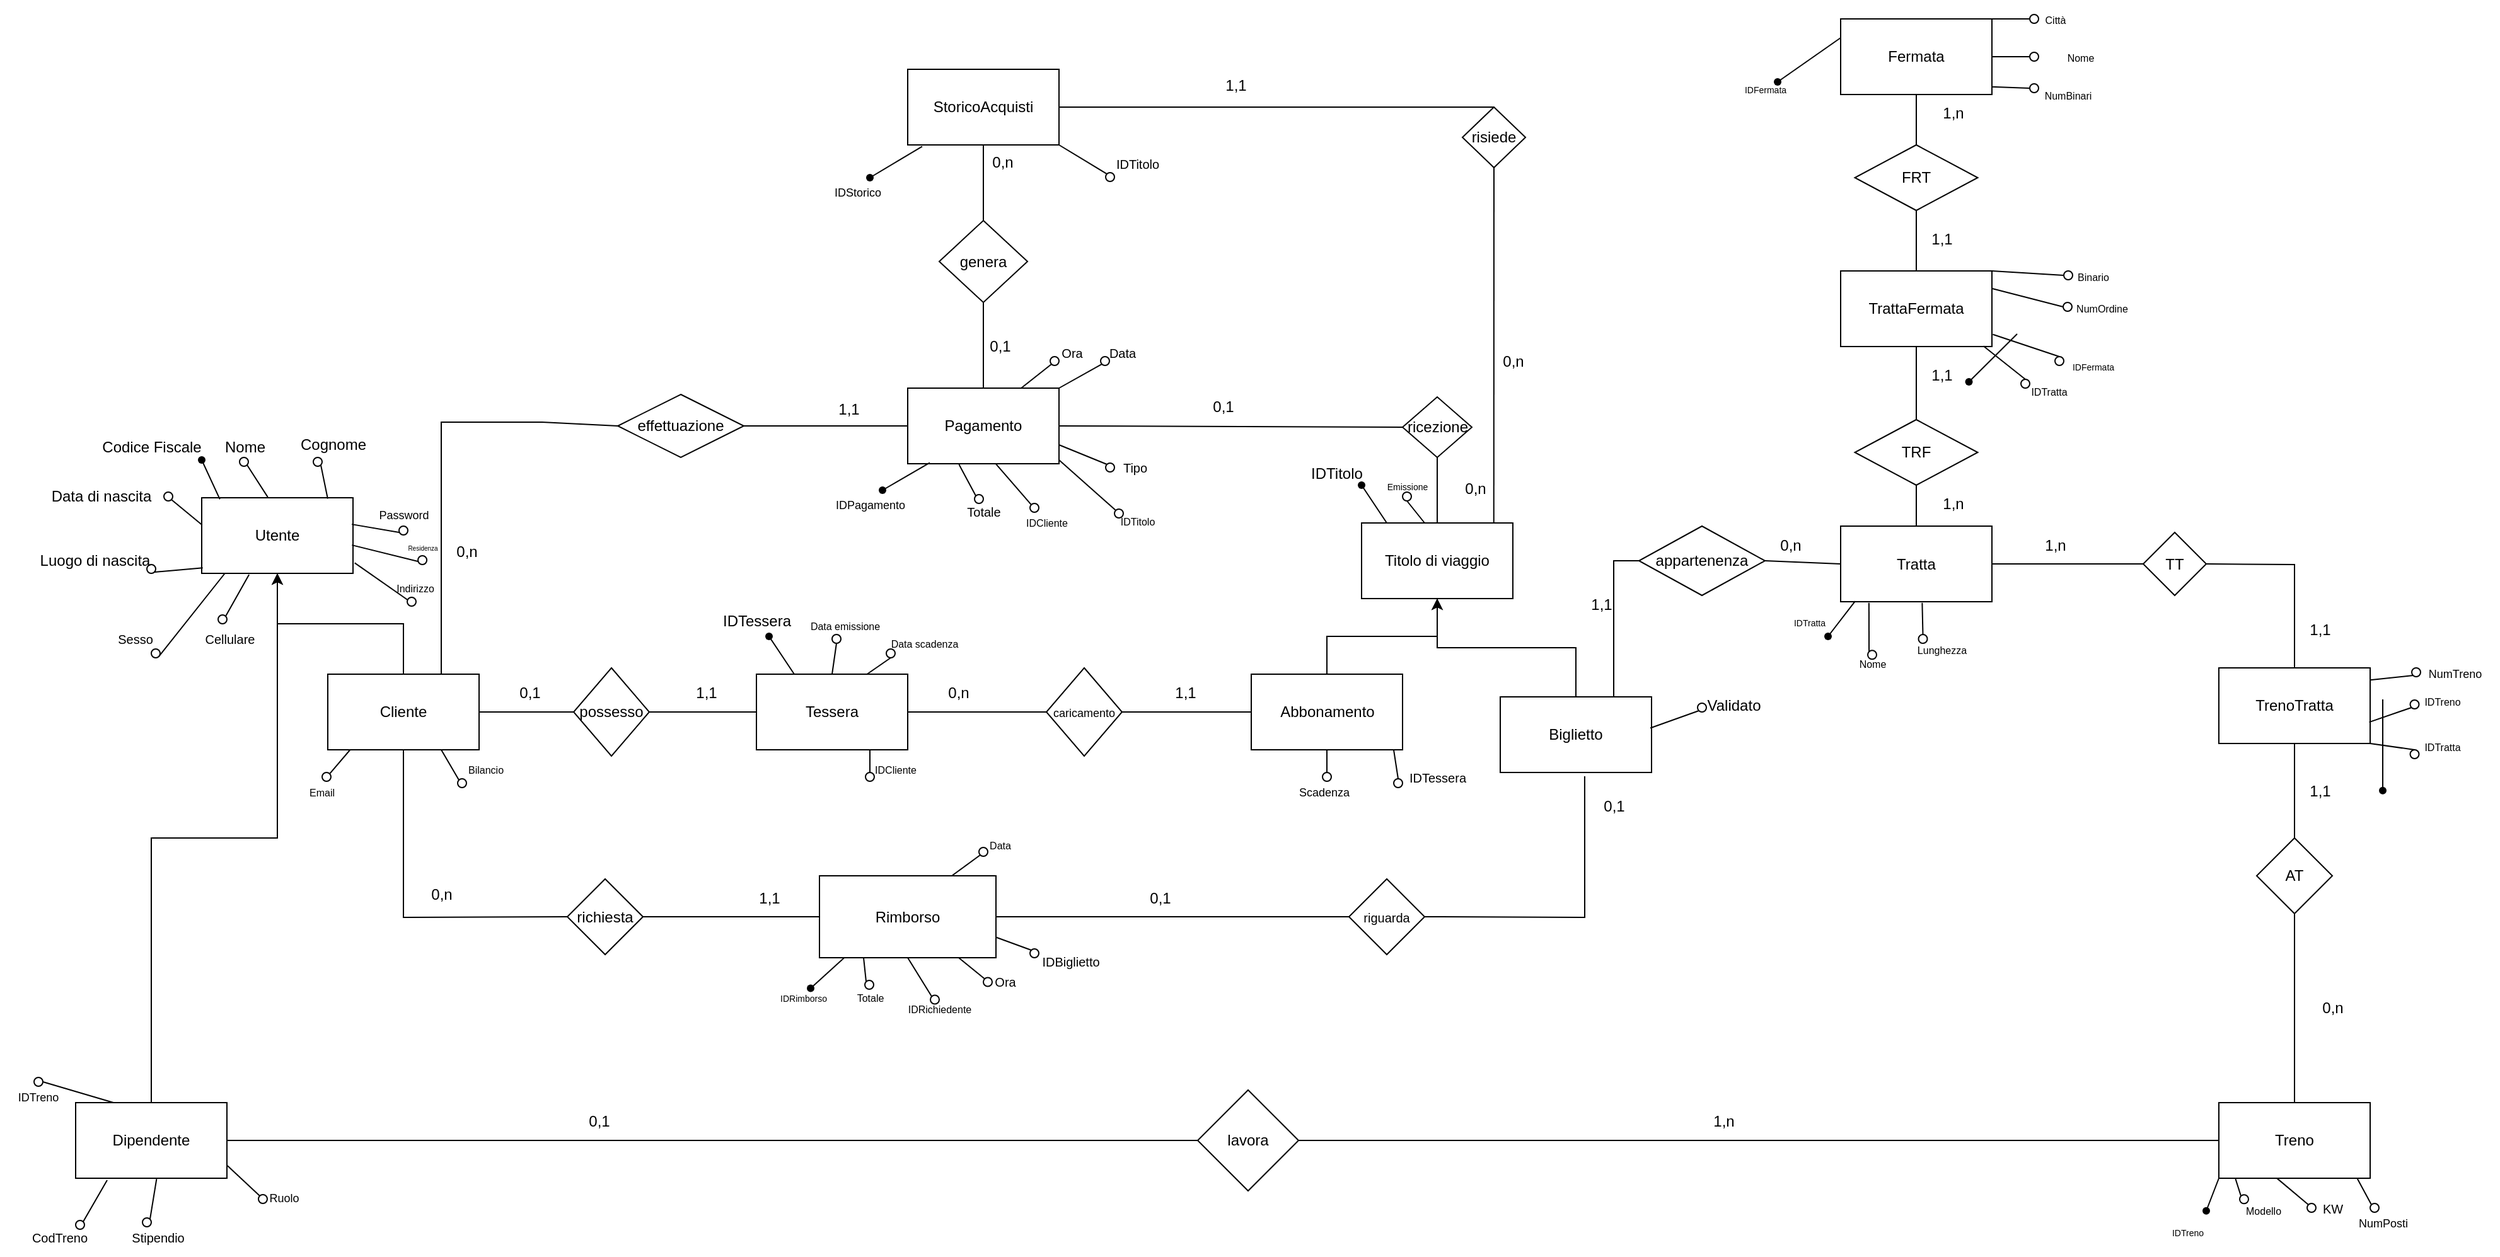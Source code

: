 <mxfile version="26.0.11">
  <diagram name="Pagina-1" id="20gmEQ6pca6ujIJokLlF">
    <mxGraphModel grid="1" page="1" gridSize="10" guides="1" tooltips="1" connect="1" arrows="1" fold="1" pageScale="1" pageWidth="827" pageHeight="1169" math="0" shadow="0">
      <root>
        <mxCell id="0" />
        <mxCell id="1" parent="0" />
        <mxCell id="ktAii_2EgNVlv4ma-x-2-1" value="Utente" style="rounded=0;whiteSpace=wrap;html=1;" vertex="1" parent="1">
          <mxGeometry x="-400" y="220" width="120" height="60" as="geometry" />
        </mxCell>
        <mxCell id="ktAii_2EgNVlv4ma-x-2-2" value="Titolo di viaggio" style="rounded=0;whiteSpace=wrap;html=1;" vertex="1" parent="1">
          <mxGeometry x="520" y="240" width="120" height="60" as="geometry" />
        </mxCell>
        <mxCell id="ktAii_2EgNVlv4ma-x-2-16" value="" style="edgeStyle=orthogonalEdgeStyle;rounded=0;orthogonalLoop=1;jettySize=auto;html=1;" edge="1" parent="1" source="ktAii_2EgNVlv4ma-x-2-3" target="ktAii_2EgNVlv4ma-x-2-1">
          <mxGeometry relative="1" as="geometry" />
        </mxCell>
        <mxCell id="ktAii_2EgNVlv4ma-x-2-3" value="Cliente" style="rounded=0;whiteSpace=wrap;html=1;" vertex="1" parent="1">
          <mxGeometry x="-300" y="360" width="120" height="60" as="geometry" />
        </mxCell>
        <mxCell id="ktAii_2EgNVlv4ma-x-2-7" value="" style="edgeStyle=orthogonalEdgeStyle;rounded=0;orthogonalLoop=1;jettySize=auto;html=1;" edge="1" parent="1" source="ktAii_2EgNVlv4ma-x-2-4" target="ktAii_2EgNVlv4ma-x-2-1">
          <mxGeometry relative="1" as="geometry" />
        </mxCell>
        <mxCell id="ktAii_2EgNVlv4ma-x-2-4" value="Dipendente" style="rounded=0;whiteSpace=wrap;html=1;" vertex="1" parent="1">
          <mxGeometry x="-500" y="700" width="120" height="60" as="geometry" />
        </mxCell>
        <mxCell id="ktAii_2EgNVlv4ma-x-2-13" value="" style="edgeStyle=orthogonalEdgeStyle;rounded=0;orthogonalLoop=1;jettySize=auto;html=1;" edge="1" parent="1" source="ktAii_2EgNVlv4ma-x-2-12" target="ktAii_2EgNVlv4ma-x-2-2">
          <mxGeometry relative="1" as="geometry" />
        </mxCell>
        <mxCell id="ktAii_2EgNVlv4ma-x-2-12" value="Biglietto" style="rounded=0;whiteSpace=wrap;html=1;" vertex="1" parent="1">
          <mxGeometry x="630" y="378" width="120" height="60" as="geometry" />
        </mxCell>
        <mxCell id="ktAii_2EgNVlv4ma-x-2-15" value="" style="edgeStyle=orthogonalEdgeStyle;rounded=0;orthogonalLoop=1;jettySize=auto;html=1;" edge="1" parent="1" source="ktAii_2EgNVlv4ma-x-2-14" target="ktAii_2EgNVlv4ma-x-2-2">
          <mxGeometry relative="1" as="geometry" />
        </mxCell>
        <mxCell id="ktAii_2EgNVlv4ma-x-2-14" value="Abbonamento" style="rounded=0;whiteSpace=wrap;html=1;" vertex="1" parent="1">
          <mxGeometry x="432.5" y="360" width="120" height="60" as="geometry" />
        </mxCell>
        <mxCell id="ktAii_2EgNVlv4ma-x-2-17" value="Tessera" style="rounded=0;whiteSpace=wrap;html=1;" vertex="1" parent="1">
          <mxGeometry x="40" y="360" width="120" height="60" as="geometry" />
        </mxCell>
        <mxCell id="ktAii_2EgNVlv4ma-x-2-18" value="possesso" style="rhombus;whiteSpace=wrap;html=1;" vertex="1" parent="1">
          <mxGeometry x="-105" y="355" width="60" height="70" as="geometry" />
        </mxCell>
        <mxCell id="ktAii_2EgNVlv4ma-x-2-23" value="&lt;font style=&quot;font-size: 9px;&quot;&gt;caricamento&lt;/font&gt;" style="rhombus;whiteSpace=wrap;html=1;" vertex="1" parent="1">
          <mxGeometry x="270" y="355" width="60" height="70" as="geometry" />
        </mxCell>
        <mxCell id="ktAii_2EgNVlv4ma-x-2-31" value="Treno&lt;span style=&quot;color: rgba(0, 0, 0, 0); font-family: monospace; font-size: 0px; text-align: start; text-wrap-mode: nowrap;&quot;&gt;%3CmxGraphModel%3E%3Croot%3E%3CmxCell%20id%3D%220%22%2F%3E%3CmxCell%20id%3D%221%22%20parent%3D%220%22%2F%3E%3CmxCell%20id%3D%222%22%20value%3D%22possesso%22%20style%3D%22rhombus%3BwhiteSpace%3Dwrap%3Bhtml%3D1%3B%22%20vertex%3D%221%22%20parent%3D%221%22%3E%3CmxGeometry%20x%3D%22360%22%20y%3D%2295%22%20width%3D%2260%22%20height%3D%2270%22%20as%3D%22geometry%22%2F%3E%3C%2FmxCell%3E%3C%2Froot%3E%3C%2FmxGraphModel%3E&lt;/span&gt;" style="rounded=0;whiteSpace=wrap;html=1;" vertex="1" parent="1">
          <mxGeometry x="1200" y="700" width="120" height="60" as="geometry" />
        </mxCell>
        <mxCell id="ktAii_2EgNVlv4ma-x-2-33" value="Fermata" style="rounded=0;whiteSpace=wrap;html=1;" vertex="1" parent="1">
          <mxGeometry x="900" y="-160" width="120" height="60" as="geometry" />
        </mxCell>
        <mxCell id="ktAii_2EgNVlv4ma-x-2-35" value="Tratta" style="rounded=0;whiteSpace=wrap;html=1;" vertex="1" parent="1">
          <mxGeometry x="900" y="242.5" width="120" height="60" as="geometry" />
        </mxCell>
        <mxCell id="ktAii_2EgNVlv4ma-x-2-36" value="TRF" style="rhombus;whiteSpace=wrap;html=1;" vertex="1" parent="1">
          <mxGeometry x="911.25" y="158" width="97.5" height="52" as="geometry" />
        </mxCell>
        <mxCell id="ktAii_2EgNVlv4ma-x-2-39" value="" style="endArrow=none;html=1;rounded=0;entryX=0.5;entryY=1;entryDx=0;entryDy=0;exitX=0.5;exitY=0;exitDx=0;exitDy=0;" edge="1" parent="1" source="ktAii_2EgNVlv4ma-x-2-35" target="ktAii_2EgNVlv4ma-x-2-36">
          <mxGeometry width="50" height="50" relative="1" as="geometry">
            <mxPoint x="1290" y="330" as="sourcePoint" />
            <mxPoint x="1340" y="280" as="targetPoint" />
          </mxGeometry>
        </mxCell>
        <mxCell id="SL1HbyL2wO8Xgx7NEVwD-1" value="TT" style="rhombus;whiteSpace=wrap;html=1;" vertex="1" parent="1">
          <mxGeometry x="1140" y="247.5" width="50" height="50" as="geometry" />
        </mxCell>
        <mxCell id="SL1HbyL2wO8Xgx7NEVwD-4" value="" style="endArrow=none;html=1;rounded=0;entryX=1;entryY=0.5;entryDx=0;entryDy=0;exitX=0;exitY=0.5;exitDx=0;exitDy=0;" edge="1" parent="1" source="ktAii_2EgNVlv4ma-x-2-18" target="ktAii_2EgNVlv4ma-x-2-3">
          <mxGeometry width="50" height="50" relative="1" as="geometry">
            <mxPoint x="-120" y="520" as="sourcePoint" />
            <mxPoint x="-70" y="470" as="targetPoint" />
          </mxGeometry>
        </mxCell>
        <mxCell id="SL1HbyL2wO8Xgx7NEVwD-5" value="" style="endArrow=none;html=1;rounded=0;entryX=1;entryY=0.5;entryDx=0;entryDy=0;exitX=0;exitY=0.5;exitDx=0;exitDy=0;" edge="1" parent="1" source="ktAii_2EgNVlv4ma-x-2-17" target="ktAii_2EgNVlv4ma-x-2-18">
          <mxGeometry width="50" height="50" relative="1" as="geometry">
            <mxPoint x="-120" y="520" as="sourcePoint" />
            <mxPoint x="-70" y="470" as="targetPoint" />
          </mxGeometry>
        </mxCell>
        <mxCell id="SL1HbyL2wO8Xgx7NEVwD-8" value="" style="shape=waypoint;sketch=0;fillStyle=solid;size=6;pointerEvents=1;points=[];fillColor=none;resizable=0;rotatable=0;perimeter=centerPerimeter;snapToPoint=1;" vertex="1" parent="1">
          <mxGeometry x="-410" y="180" width="20" height="20" as="geometry" />
        </mxCell>
        <mxCell id="SL1HbyL2wO8Xgx7NEVwD-9" value="" style="shape=waypoint;sketch=0;fillStyle=solid;size=6;pointerEvents=1;points=[];fillColor=none;resizable=0;rotatable=0;perimeter=centerPerimeter;snapToPoint=1;" vertex="1" parent="1">
          <mxGeometry x="40" y="320" width="20" height="20" as="geometry" />
        </mxCell>
        <mxCell id="SL1HbyL2wO8Xgx7NEVwD-10" value="" style="endArrow=none;html=1;rounded=0;entryX=0.562;entryY=0.71;entryDx=0;entryDy=0;entryPerimeter=0;exitX=0.12;exitY=0.02;exitDx=0;exitDy=0;exitPerimeter=0;" edge="1" parent="1" source="ktAii_2EgNVlv4ma-x-2-1" target="SL1HbyL2wO8Xgx7NEVwD-8">
          <mxGeometry width="50" height="50" relative="1" as="geometry">
            <mxPoint x="-130" y="360" as="sourcePoint" />
            <mxPoint x="-80" y="310" as="targetPoint" />
          </mxGeometry>
        </mxCell>
        <mxCell id="SL1HbyL2wO8Xgx7NEVwD-11" value="Codice Fiscale" style="text;html=1;align=center;verticalAlign=middle;resizable=0;points=[];autosize=1;strokeColor=none;fillColor=none;" vertex="1" parent="1">
          <mxGeometry x="-490" y="165" width="100" height="30" as="geometry" />
        </mxCell>
        <mxCell id="SL1HbyL2wO8Xgx7NEVwD-12" value="" style="endArrow=none;html=1;rounded=0;entryX=1;entryY=0.5;entryDx=0;entryDy=0;exitX=0;exitY=0.5;exitDx=0;exitDy=0;" edge="1" parent="1" source="ktAii_2EgNVlv4ma-x-2-23" target="ktAii_2EgNVlv4ma-x-2-17">
          <mxGeometry width="50" height="50" relative="1" as="geometry">
            <mxPoint x="350" y="460" as="sourcePoint" />
            <mxPoint x="400" y="410" as="targetPoint" />
          </mxGeometry>
        </mxCell>
        <mxCell id="SL1HbyL2wO8Xgx7NEVwD-13" value="" style="endArrow=none;html=1;rounded=0;entryX=1;entryY=0.5;entryDx=0;entryDy=0;exitX=0;exitY=0.5;exitDx=0;exitDy=0;" edge="1" parent="1" source="ktAii_2EgNVlv4ma-x-2-14" target="ktAii_2EgNVlv4ma-x-2-23">
          <mxGeometry width="50" height="50" relative="1" as="geometry">
            <mxPoint x="350" y="460" as="sourcePoint" />
            <mxPoint x="400" y="410" as="targetPoint" />
          </mxGeometry>
        </mxCell>
        <mxCell id="SL1HbyL2wO8Xgx7NEVwD-14" value="" style="endArrow=none;html=1;rounded=0;exitX=0.25;exitY=0;exitDx=0;exitDy=0;" edge="1" parent="1" source="ktAii_2EgNVlv4ma-x-2-17" target="SL1HbyL2wO8Xgx7NEVwD-9">
          <mxGeometry width="50" height="50" relative="1" as="geometry">
            <mxPoint x="350" y="460" as="sourcePoint" />
            <mxPoint x="400" y="410" as="targetPoint" />
          </mxGeometry>
        </mxCell>
        <mxCell id="SL1HbyL2wO8Xgx7NEVwD-15" value="Pagamento" style="rounded=0;whiteSpace=wrap;html=1;" vertex="1" parent="1">
          <mxGeometry x="160" y="133" width="120" height="60" as="geometry" />
        </mxCell>
        <mxCell id="SL1HbyL2wO8Xgx7NEVwD-17" value="" style="endArrow=none;html=1;rounded=0;entryX=0.75;entryY=0;entryDx=0;entryDy=0;exitX=0;exitY=0.5;exitDx=0;exitDy=0;" edge="1" parent="1" source="SL1HbyL2wO8Xgx7NEVwD-18" target="ktAii_2EgNVlv4ma-x-2-3">
          <mxGeometry width="50" height="50" relative="1" as="geometry">
            <mxPoint x="-210" y="200" as="sourcePoint" />
            <mxPoint x="40" y="340" as="targetPoint" />
            <Array as="points">
              <mxPoint x="-130" y="160" />
              <mxPoint x="-210" y="160" />
            </Array>
          </mxGeometry>
        </mxCell>
        <mxCell id="SL1HbyL2wO8Xgx7NEVwD-18" value="effettuazione" style="rhombus;whiteSpace=wrap;html=1;" vertex="1" parent="1">
          <mxGeometry x="-70" y="138" width="100" height="50" as="geometry" />
        </mxCell>
        <mxCell id="SL1HbyL2wO8Xgx7NEVwD-20" value="" style="endArrow=none;html=1;rounded=0;entryX=1;entryY=0.5;entryDx=0;entryDy=0;exitX=0;exitY=0.5;exitDx=0;exitDy=0;" edge="1" parent="1" source="SL1HbyL2wO8Xgx7NEVwD-15" target="SL1HbyL2wO8Xgx7NEVwD-18">
          <mxGeometry width="50" height="50" relative="1" as="geometry">
            <mxPoint x="-10" y="390" as="sourcePoint" />
            <mxPoint x="40" y="340" as="targetPoint" />
          </mxGeometry>
        </mxCell>
        <mxCell id="SL1HbyL2wO8Xgx7NEVwD-22" value="" style="endArrow=none;html=1;rounded=0;entryX=1;entryY=0.5;entryDx=0;entryDy=0;exitX=0;exitY=0.5;exitDx=0;exitDy=0;" edge="1" parent="1" source="SL1HbyL2wO8Xgx7NEVwD-23" target="SL1HbyL2wO8Xgx7NEVwD-15">
          <mxGeometry width="50" height="50" relative="1" as="geometry">
            <mxPoint x="450" y="205" as="sourcePoint" />
            <mxPoint x="180" y="340" as="targetPoint" />
          </mxGeometry>
        </mxCell>
        <mxCell id="SL1HbyL2wO8Xgx7NEVwD-23" value="ricezione" style="rhombus;whiteSpace=wrap;html=1;" vertex="1" parent="1">
          <mxGeometry x="552.5" y="140" width="55" height="48" as="geometry" />
        </mxCell>
        <mxCell id="SL1HbyL2wO8Xgx7NEVwD-24" value="" style="endArrow=none;html=1;rounded=0;entryX=0.5;entryY=1;entryDx=0;entryDy=0;exitX=0.5;exitY=0;exitDx=0;exitDy=0;" edge="1" parent="1" source="ktAii_2EgNVlv4ma-x-2-2" target="SL1HbyL2wO8Xgx7NEVwD-23">
          <mxGeometry width="50" height="50" relative="1" as="geometry">
            <mxPoint x="130" y="390" as="sourcePoint" />
            <mxPoint x="180" y="340" as="targetPoint" />
          </mxGeometry>
        </mxCell>
        <mxCell id="SL1HbyL2wO8Xgx7NEVwD-25" value="Rimborso" style="html=1;whiteSpace=wrap;" vertex="1" parent="1">
          <mxGeometry x="90" y="520" width="140" height="65" as="geometry" />
        </mxCell>
        <mxCell id="SL1HbyL2wO8Xgx7NEVwD-27" value="" style="endArrow=none;html=1;rounded=0;entryX=0;entryY=0.5;entryDx=0;entryDy=0;exitX=1;exitY=0.5;exitDx=0;exitDy=0;" edge="1" parent="1" source="SL1HbyL2wO8Xgx7NEVwD-28" target="SL1HbyL2wO8Xgx7NEVwD-25">
          <mxGeometry width="50" height="50" relative="1" as="geometry">
            <mxPoint x="-40" y="553" as="sourcePoint" />
            <mxPoint x="110" y="390" as="targetPoint" />
          </mxGeometry>
        </mxCell>
        <mxCell id="SL1HbyL2wO8Xgx7NEVwD-28" value="richiesta" style="rhombus;whiteSpace=wrap;html=1;" vertex="1" parent="1">
          <mxGeometry x="-110" y="522.5" width="60" height="60" as="geometry" />
        </mxCell>
        <mxCell id="SL1HbyL2wO8Xgx7NEVwD-29" value="" style="endArrow=none;html=1;rounded=0;entryX=0.5;entryY=1;entryDx=0;entryDy=0;exitX=0;exitY=0.5;exitDx=0;exitDy=0;" edge="1" parent="1" source="SL1HbyL2wO8Xgx7NEVwD-28" target="ktAii_2EgNVlv4ma-x-2-3">
          <mxGeometry width="50" height="50" relative="1" as="geometry">
            <mxPoint x="-240" y="550" as="sourcePoint" />
            <mxPoint x="110" y="390" as="targetPoint" />
            <Array as="points">
              <mxPoint x="-240" y="553" />
            </Array>
          </mxGeometry>
        </mxCell>
        <mxCell id="SL1HbyL2wO8Xgx7NEVwD-30" value="" style="endArrow=none;html=1;rounded=0;exitX=1;exitY=0.5;exitDx=0;exitDy=0;entryX=0;entryY=0.5;entryDx=0;entryDy=0;" edge="1" parent="1" source="SL1HbyL2wO8Xgx7NEVwD-25" target="SL1HbyL2wO8Xgx7NEVwD-32">
          <mxGeometry width="50" height="50" relative="1" as="geometry">
            <mxPoint x="60" y="440" as="sourcePoint" />
            <mxPoint x="400" y="553" as="targetPoint" />
          </mxGeometry>
        </mxCell>
        <mxCell id="SL1HbyL2wO8Xgx7NEVwD-32" value="&lt;span style=&quot;font-size: 10px;&quot;&gt;riguarda&lt;/span&gt;" style="rhombus;whiteSpace=wrap;html=1;" vertex="1" parent="1">
          <mxGeometry x="510" y="522.5" width="60" height="60" as="geometry" />
        </mxCell>
        <mxCell id="SL1HbyL2wO8Xgx7NEVwD-34" value="" style="endArrow=none;html=1;rounded=0;entryX=1;entryY=0.5;entryDx=0;entryDy=0;exitX=0.558;exitY=1.05;exitDx=0;exitDy=0;exitPerimeter=0;" edge="1" parent="1" source="ktAii_2EgNVlv4ma-x-2-12" target="SL1HbyL2wO8Xgx7NEVwD-32">
          <mxGeometry width="50" height="50" relative="1" as="geometry">
            <mxPoint x="760" y="553" as="sourcePoint" />
            <mxPoint x="210" y="390" as="targetPoint" />
            <Array as="points">
              <mxPoint x="697" y="553" />
            </Array>
          </mxGeometry>
        </mxCell>
        <mxCell id="SL1HbyL2wO8Xgx7NEVwD-37" value="" style="endArrow=none;html=1;rounded=0;entryX=1;entryY=0.5;entryDx=0;entryDy=0;exitX=0;exitY=0.5;exitDx=0;exitDy=0;" edge="1" parent="1" source="SL1HbyL2wO8Xgx7NEVwD-1" target="ktAii_2EgNVlv4ma-x-2-35">
          <mxGeometry width="50" height="50" relative="1" as="geometry">
            <mxPoint x="1000" y="400" as="sourcePoint" />
            <mxPoint x="1050" y="350" as="targetPoint" />
          </mxGeometry>
        </mxCell>
        <mxCell id="SL1HbyL2wO8Xgx7NEVwD-40" value="appartenenza" style="rhombus;whiteSpace=wrap;html=1;" vertex="1" parent="1">
          <mxGeometry x="740" y="242.5" width="100" height="55" as="geometry" />
        </mxCell>
        <mxCell id="SL1HbyL2wO8Xgx7NEVwD-41" value="" style="endArrow=none;html=1;rounded=0;entryX=1;entryY=0.5;entryDx=0;entryDy=0;exitX=0;exitY=0.5;exitDx=0;exitDy=0;" edge="1" parent="1" source="ktAii_2EgNVlv4ma-x-2-35" target="SL1HbyL2wO8Xgx7NEVwD-40">
          <mxGeometry width="50" height="50" relative="1" as="geometry">
            <mxPoint x="880" y="300" as="sourcePoint" />
            <mxPoint x="930" y="250" as="targetPoint" />
          </mxGeometry>
        </mxCell>
        <mxCell id="T77WnbDbM9Hba829o4ZQ-1" value="0,1" style="text;html=1;align=center;verticalAlign=middle;resizable=0;points=[];autosize=1;strokeColor=none;fillColor=none;" vertex="1" parent="1">
          <mxGeometry x="-160" y="360" width="40" height="30" as="geometry" />
        </mxCell>
        <mxCell id="T77WnbDbM9Hba829o4ZQ-2" value="1,1" style="text;html=1;align=center;verticalAlign=middle;resizable=0;points=[];autosize=1;strokeColor=none;fillColor=none;" vertex="1" parent="1">
          <mxGeometry x="-20" y="360" width="40" height="30" as="geometry" />
        </mxCell>
        <mxCell id="T77WnbDbM9Hba829o4ZQ-3" value="0,n" style="text;html=1;align=center;verticalAlign=middle;resizable=0;points=[];autosize=1;strokeColor=none;fillColor=none;" vertex="1" parent="1">
          <mxGeometry x="180" y="360" width="40" height="30" as="geometry" />
        </mxCell>
        <mxCell id="T77WnbDbM9Hba829o4ZQ-4" value="1,1" style="text;html=1;align=center;verticalAlign=middle;resizable=0;points=[];autosize=1;strokeColor=none;fillColor=none;" vertex="1" parent="1">
          <mxGeometry x="360" y="360" width="40" height="30" as="geometry" />
        </mxCell>
        <mxCell id="T77WnbDbM9Hba829o4ZQ-5" value="0,n" style="text;html=1;align=center;verticalAlign=middle;resizable=0;points=[];autosize=1;strokeColor=none;fillColor=none;" vertex="1" parent="1">
          <mxGeometry x="-230" y="520" width="40" height="30" as="geometry" />
        </mxCell>
        <mxCell id="T77WnbDbM9Hba829o4ZQ-6" value="0,n" style="text;html=1;align=center;verticalAlign=middle;resizable=0;points=[];autosize=1;strokeColor=none;fillColor=none;" vertex="1" parent="1">
          <mxGeometry x="-210" y="247.5" width="40" height="30" as="geometry" />
        </mxCell>
        <mxCell id="T77WnbDbM9Hba829o4ZQ-7" value="1,1" style="text;html=1;align=center;verticalAlign=middle;resizable=0;points=[];autosize=1;strokeColor=none;fillColor=none;" vertex="1" parent="1">
          <mxGeometry x="93" y="135" width="40" height="30" as="geometry" />
        </mxCell>
        <mxCell id="T77WnbDbM9Hba829o4ZQ-8" value="1,1" style="text;html=1;align=center;verticalAlign=middle;resizable=0;points=[];autosize=1;strokeColor=none;fillColor=none;" vertex="1" parent="1">
          <mxGeometry x="30" y="522.5" width="40" height="30" as="geometry" />
        </mxCell>
        <mxCell id="T77WnbDbM9Hba829o4ZQ-9" value="0,1" style="text;html=1;align=center;verticalAlign=middle;resizable=0;points=[];autosize=1;strokeColor=none;fillColor=none;" vertex="1" parent="1">
          <mxGeometry x="340" y="522.5" width="40" height="30" as="geometry" />
        </mxCell>
        <mxCell id="T77WnbDbM9Hba829o4ZQ-10" value="0,1" style="text;html=1;align=center;verticalAlign=middle;resizable=0;points=[];autosize=1;strokeColor=none;fillColor=none;" vertex="1" parent="1">
          <mxGeometry x="700" y="450" width="40" height="30" as="geometry" />
        </mxCell>
        <mxCell id="T77WnbDbM9Hba829o4ZQ-11" value="" style="endArrow=none;html=1;rounded=0;exitX=0.5;exitY=0;exitDx=0;exitDy=0;entryX=0.5;entryY=1;entryDx=0;entryDy=0;" edge="1" parent="1" source="ktAii_2EgNVlv4ma-x-2-31" target="T77WnbDbM9Hba829o4ZQ-20">
          <mxGeometry width="50" height="50" relative="1" as="geometry">
            <mxPoint x="1010" y="530" as="sourcePoint" />
            <mxPoint x="1260" y="560" as="targetPoint" />
          </mxGeometry>
        </mxCell>
        <mxCell id="T77WnbDbM9Hba829o4ZQ-12" value="" style="endArrow=none;html=1;rounded=0;exitX=1;exitY=0.5;exitDx=0;exitDy=0;entryX=0;entryY=0.5;entryDx=0;entryDy=0;" edge="1" parent="1" source="ktAii_2EgNVlv4ma-x-2-4" target="T77WnbDbM9Hba829o4ZQ-13">
          <mxGeometry width="50" height="50" relative="1" as="geometry">
            <mxPoint x="-340" y="700" as="sourcePoint" />
            <mxPoint x="50" y="680" as="targetPoint" />
          </mxGeometry>
        </mxCell>
        <mxCell id="T77WnbDbM9Hba829o4ZQ-13" value="lavora" style="rhombus;whiteSpace=wrap;html=1;" vertex="1" parent="1">
          <mxGeometry x="390" y="690" width="80" height="80" as="geometry" />
        </mxCell>
        <mxCell id="T77WnbDbM9Hba829o4ZQ-14" value="" style="endArrow=none;html=1;rounded=0;entryX=0;entryY=0.5;entryDx=0;entryDy=0;exitX=1;exitY=0.5;exitDx=0;exitDy=0;" edge="1" parent="1" source="T77WnbDbM9Hba829o4ZQ-13" target="ktAii_2EgNVlv4ma-x-2-31">
          <mxGeometry width="50" height="50" relative="1" as="geometry">
            <mxPoint x="360" y="700" as="sourcePoint" />
            <mxPoint x="930" y="730" as="targetPoint" />
          </mxGeometry>
        </mxCell>
        <mxCell id="T77WnbDbM9Hba829o4ZQ-15" value="0,1" style="text;html=1;align=center;verticalAlign=middle;resizable=0;points=[];autosize=1;strokeColor=none;fillColor=none;" vertex="1" parent="1">
          <mxGeometry x="-105" y="700" width="40" height="30" as="geometry" />
        </mxCell>
        <mxCell id="T77WnbDbM9Hba829o4ZQ-16" value="1,n" style="text;html=1;align=center;verticalAlign=middle;resizable=0;points=[];autosize=1;strokeColor=none;fillColor=none;" vertex="1" parent="1">
          <mxGeometry x="787" y="700" width="40" height="30" as="geometry" />
        </mxCell>
        <mxCell id="T77WnbDbM9Hba829o4ZQ-17" value="0,n" style="text;html=1;align=center;verticalAlign=middle;resizable=0;points=[];autosize=1;strokeColor=none;fillColor=none;" vertex="1" parent="1">
          <mxGeometry x="1270" y="610" width="40" height="30" as="geometry" />
        </mxCell>
        <mxCell id="T77WnbDbM9Hba829o4ZQ-18" value="1,n" style="text;html=1;align=center;verticalAlign=middle;resizable=0;points=[];autosize=1;strokeColor=none;fillColor=none;" vertex="1" parent="1">
          <mxGeometry x="1050" y="242.5" width="40" height="30" as="geometry" />
        </mxCell>
        <mxCell id="T77WnbDbM9Hba829o4ZQ-19" value="TrenoTratta" style="rounded=0;whiteSpace=wrap;html=1;" vertex="1" parent="1">
          <mxGeometry x="1200" y="355" width="120" height="60" as="geometry" />
        </mxCell>
        <mxCell id="T77WnbDbM9Hba829o4ZQ-20" value="AT" style="rhombus;whiteSpace=wrap;html=1;" vertex="1" parent="1">
          <mxGeometry x="1230" y="490" width="60" height="60" as="geometry" />
        </mxCell>
        <mxCell id="T77WnbDbM9Hba829o4ZQ-21" value="" style="endArrow=none;html=1;rounded=0;entryX=0.5;entryY=1;entryDx=0;entryDy=0;exitX=0.5;exitY=0;exitDx=0;exitDy=0;" edge="1" parent="1" source="T77WnbDbM9Hba829o4ZQ-20" target="T77WnbDbM9Hba829o4ZQ-19">
          <mxGeometry width="50" height="50" relative="1" as="geometry">
            <mxPoint x="990" y="510" as="sourcePoint" />
            <mxPoint x="1040" y="460" as="targetPoint" />
          </mxGeometry>
        </mxCell>
        <mxCell id="T77WnbDbM9Hba829o4ZQ-22" value="" style="endArrow=none;html=1;rounded=0;entryX=0.5;entryY=0;entryDx=0;entryDy=0;exitX=1;exitY=0.5;exitDx=0;exitDy=0;" edge="1" parent="1" source="SL1HbyL2wO8Xgx7NEVwD-1" target="T77WnbDbM9Hba829o4ZQ-19">
          <mxGeometry width="50" height="50" relative="1" as="geometry">
            <mxPoint x="1170" y="510" as="sourcePoint" />
            <mxPoint x="1220" y="460" as="targetPoint" />
            <Array as="points">
              <mxPoint x="1260" y="273" />
            </Array>
          </mxGeometry>
        </mxCell>
        <mxCell id="T77WnbDbM9Hba829o4ZQ-24" value="1,1" style="text;html=1;align=center;verticalAlign=middle;resizable=0;points=[];autosize=1;strokeColor=none;fillColor=none;" vertex="1" parent="1">
          <mxGeometry x="1260" y="438" width="40" height="30" as="geometry" />
        </mxCell>
        <mxCell id="T77WnbDbM9Hba829o4ZQ-25" value="1,1" style="text;html=1;align=center;verticalAlign=middle;resizable=0;points=[];autosize=1;strokeColor=none;fillColor=none;" vertex="1" parent="1">
          <mxGeometry x="1260" y="310" width="40" height="30" as="geometry" />
        </mxCell>
        <mxCell id="T77WnbDbM9Hba829o4ZQ-26" value="1,n" style="text;html=1;align=center;verticalAlign=middle;resizable=0;points=[];autosize=1;strokeColor=none;fillColor=none;" vertex="1" parent="1">
          <mxGeometry x="968.75" y="-100" width="40" height="30" as="geometry" />
        </mxCell>
        <mxCell id="T77WnbDbM9Hba829o4ZQ-27" value="1,n" style="text;html=1;align=center;verticalAlign=middle;resizable=0;points=[];autosize=1;strokeColor=none;fillColor=none;" vertex="1" parent="1">
          <mxGeometry x="968.75" y="210" width="40" height="30" as="geometry" />
        </mxCell>
        <mxCell id="T77WnbDbM9Hba829o4ZQ-30" value="0,n" style="text;html=1;align=center;verticalAlign=middle;resizable=0;points=[];autosize=1;strokeColor=none;fillColor=none;" vertex="1" parent="1">
          <mxGeometry x="840" y="242.5" width="40" height="30" as="geometry" />
        </mxCell>
        <mxCell id="T77WnbDbM9Hba829o4ZQ-31" value="1,1" style="text;html=1;align=center;verticalAlign=middle;resizable=0;points=[];autosize=1;strokeColor=none;fillColor=none;" vertex="1" parent="1">
          <mxGeometry x="690" y="290" width="40" height="30" as="geometry" />
        </mxCell>
        <mxCell id="T77WnbDbM9Hba829o4ZQ-32" value="0,n" style="text;html=1;align=center;verticalAlign=middle;resizable=0;points=[];autosize=1;strokeColor=none;fillColor=none;" vertex="1" parent="1">
          <mxGeometry x="590" y="198" width="40" height="30" as="geometry" />
        </mxCell>
        <mxCell id="T77WnbDbM9Hba829o4ZQ-33" value="0,1" style="text;html=1;align=center;verticalAlign=middle;resizable=0;points=[];autosize=1;strokeColor=none;fillColor=none;" vertex="1" parent="1">
          <mxGeometry x="390" y="133" width="40" height="30" as="geometry" />
        </mxCell>
        <mxCell id="TiR6396ykjruT_jB_-4C-5" value="" style="endArrow=none;html=1;rounded=0;exitX=0.437;exitY=-0.007;exitDx=0;exitDy=0;entryX=1;entryY=1;entryDx=0;entryDy=0;exitPerimeter=0;" edge="1" parent="1" source="ktAii_2EgNVlv4ma-x-2-1" target="5Oazz_i3McC3uQw2maXA-1">
          <mxGeometry width="50" height="50" relative="1" as="geometry">
            <mxPoint x="-360" y="230" as="sourcePoint" />
            <mxPoint x="-360" y="198" as="targetPoint" />
          </mxGeometry>
        </mxCell>
        <mxCell id="TiR6396ykjruT_jB_-4C-7" value="" style="endArrow=none;html=1;rounded=0;entryX=0;entryY=0.5;entryDx=0;entryDy=0;exitX=0.75;exitY=0;exitDx=0;exitDy=0;" edge="1" parent="1" source="ktAii_2EgNVlv4ma-x-2-12" target="SL1HbyL2wO8Xgx7NEVwD-40">
          <mxGeometry width="50" height="50" relative="1" as="geometry">
            <mxPoint x="540" y="470" as="sourcePoint" />
            <mxPoint x="590" y="420" as="targetPoint" />
            <Array as="points">
              <mxPoint x="720" y="270" />
            </Array>
          </mxGeometry>
        </mxCell>
        <mxCell id="TiR6396ykjruT_jB_-4C-10" value="TrattaFermata" style="rounded=0;whiteSpace=wrap;html=1;" vertex="1" parent="1">
          <mxGeometry x="900" y="40" width="120" height="60" as="geometry" />
        </mxCell>
        <mxCell id="TiR6396ykjruT_jB_-4C-11" value="" style="endArrow=none;html=1;rounded=0;entryX=0.5;entryY=1;entryDx=0;entryDy=0;exitX=0.5;exitY=0;exitDx=0;exitDy=0;" edge="1" parent="1" source="ktAii_2EgNVlv4ma-x-2-36" target="TiR6396ykjruT_jB_-4C-10">
          <mxGeometry width="50" height="50" relative="1" as="geometry">
            <mxPoint x="820" y="290" as="sourcePoint" />
            <mxPoint x="870" y="240" as="targetPoint" />
          </mxGeometry>
        </mxCell>
        <mxCell id="TiR6396ykjruT_jB_-4C-12" value="FRT" style="rhombus;whiteSpace=wrap;html=1;" vertex="1" parent="1">
          <mxGeometry x="911.25" y="-60" width="97.5" height="52" as="geometry" />
        </mxCell>
        <mxCell id="TiR6396ykjruT_jB_-4C-13" value="" style="endArrow=none;html=1;rounded=0;entryX=0.5;entryY=1;entryDx=0;entryDy=0;exitX=0.5;exitY=0;exitDx=0;exitDy=0;" edge="1" parent="1" source="TiR6396ykjruT_jB_-4C-10" target="TiR6396ykjruT_jB_-4C-12">
          <mxGeometry width="50" height="50" relative="1" as="geometry">
            <mxPoint x="820" y="190" as="sourcePoint" />
            <mxPoint x="870" y="140" as="targetPoint" />
          </mxGeometry>
        </mxCell>
        <mxCell id="TiR6396ykjruT_jB_-4C-14" value="" style="endArrow=none;html=1;rounded=0;entryX=0.5;entryY=1;entryDx=0;entryDy=0;exitX=0.5;exitY=0;exitDx=0;exitDy=0;" edge="1" parent="1" source="TiR6396ykjruT_jB_-4C-12" target="ktAii_2EgNVlv4ma-x-2-33">
          <mxGeometry width="50" height="50" relative="1" as="geometry">
            <mxPoint x="820" y="190" as="sourcePoint" />
            <mxPoint x="870" y="140" as="targetPoint" />
          </mxGeometry>
        </mxCell>
        <mxCell id="TiR6396ykjruT_jB_-4C-15" value="1,1" style="text;html=1;align=center;verticalAlign=middle;resizable=0;points=[];autosize=1;strokeColor=none;fillColor=none;" vertex="1" parent="1">
          <mxGeometry x="960" y="108" width="40" height="30" as="geometry" />
        </mxCell>
        <mxCell id="TiR6396ykjruT_jB_-4C-16" value="1,1" style="text;html=1;align=center;verticalAlign=middle;resizable=0;points=[];autosize=1;strokeColor=none;fillColor=none;" vertex="1" parent="1">
          <mxGeometry x="960" width="40" height="30" as="geometry" />
        </mxCell>
        <mxCell id="5Oazz_i3McC3uQw2maXA-1" value="" style="ellipse;whiteSpace=wrap;html=1;aspect=fixed;" vertex="1" parent="1">
          <mxGeometry x="-370" y="188" width="7" height="7" as="geometry" />
        </mxCell>
        <mxCell id="5Oazz_i3McC3uQw2maXA-2" value="Nome" style="text;html=1;align=center;verticalAlign=middle;resizable=0;points=[];autosize=1;strokeColor=none;fillColor=none;" vertex="1" parent="1">
          <mxGeometry x="-396.5" y="165" width="60" height="30" as="geometry" />
        </mxCell>
        <mxCell id="5Oazz_i3McC3uQw2maXA-3" value="Cognome" style="text;html=1;align=center;verticalAlign=middle;resizable=0;points=[];autosize=1;strokeColor=none;fillColor=none;" vertex="1" parent="1">
          <mxGeometry x="-336.5" y="163" width="80" height="30" as="geometry" />
        </mxCell>
        <mxCell id="5Oazz_i3McC3uQw2maXA-4" value="" style="endArrow=none;html=1;rounded=0;exitX=0.833;exitY=0.013;exitDx=0;exitDy=0;entryX=1;entryY=1;entryDx=0;entryDy=0;exitPerimeter=0;" edge="1" parent="1" source="ktAii_2EgNVlv4ma-x-2-1" target="5Oazz_i3McC3uQw2maXA-5">
          <mxGeometry width="50" height="50" relative="1" as="geometry">
            <mxPoint x="-281.5" y="220" as="sourcePoint" />
            <mxPoint x="-301.5" y="198" as="targetPoint" />
          </mxGeometry>
        </mxCell>
        <mxCell id="5Oazz_i3McC3uQw2maXA-5" value="" style="ellipse;whiteSpace=wrap;html=1;aspect=fixed;" vertex="1" parent="1">
          <mxGeometry x="-311.5" y="188" width="7" height="7" as="geometry" />
        </mxCell>
        <mxCell id="5Oazz_i3McC3uQw2maXA-6" value="" style="endArrow=none;html=1;rounded=0;exitX=0.003;exitY=0.36;exitDx=0;exitDy=0;entryX=1;entryY=1;entryDx=0;entryDy=0;exitPerimeter=0;" edge="1" parent="1" source="ktAii_2EgNVlv4ma-x-2-1" target="5Oazz_i3McC3uQw2maXA-7">
          <mxGeometry width="50" height="50" relative="1" as="geometry">
            <mxPoint x="-400" y="247.5" as="sourcePoint" />
            <mxPoint x="-420" y="225.5" as="targetPoint" />
          </mxGeometry>
        </mxCell>
        <mxCell id="5Oazz_i3McC3uQw2maXA-7" value="" style="ellipse;whiteSpace=wrap;html=1;aspect=fixed;" vertex="1" parent="1">
          <mxGeometry x="-430" y="215.5" width="7" height="7" as="geometry" />
        </mxCell>
        <mxCell id="5Oazz_i3McC3uQw2maXA-8" value="Data di nascita" style="text;html=1;align=center;verticalAlign=middle;resizable=0;points=[];autosize=1;strokeColor=none;fillColor=none;" vertex="1" parent="1">
          <mxGeometry x="-530" y="204" width="100" height="30" as="geometry" />
        </mxCell>
        <mxCell id="5Oazz_i3McC3uQw2maXA-9" value="" style="endArrow=none;html=1;rounded=0;exitX=0.007;exitY=0.927;exitDx=0;exitDy=0;entryX=1;entryY=1;entryDx=0;entryDy=0;exitPerimeter=0;" edge="1" parent="1" source="ktAii_2EgNVlv4ma-x-2-1" target="5Oazz_i3McC3uQw2maXA-10">
          <mxGeometry width="50" height="50" relative="1" as="geometry">
            <mxPoint x="-400" y="280" as="sourcePoint" />
            <mxPoint x="-420" y="258" as="targetPoint" />
          </mxGeometry>
        </mxCell>
        <mxCell id="5Oazz_i3McC3uQw2maXA-10" value="" style="ellipse;whiteSpace=wrap;html=1;aspect=fixed;" vertex="1" parent="1">
          <mxGeometry x="-443.5" y="273" width="7" height="7" as="geometry" />
        </mxCell>
        <mxCell id="5Oazz_i3McC3uQw2maXA-12" value="Luogo di nascita" style="text;html=1;align=center;verticalAlign=middle;resizable=0;points=[];autosize=1;strokeColor=none;fillColor=none;" vertex="1" parent="1">
          <mxGeometry x="-540" y="255" width="110" height="30" as="geometry" />
        </mxCell>
        <mxCell id="5Oazz_i3McC3uQw2maXA-13" value="&lt;font style=&quot;font-size: 10px;&quot;&gt;Sesso&lt;/font&gt;" style="text;html=1;align=center;verticalAlign=middle;resizable=0;points=[];autosize=1;strokeColor=none;fillColor=none;" vertex="1" parent="1">
          <mxGeometry x="-478" y="317" width="50" height="30" as="geometry" />
        </mxCell>
        <mxCell id="5Oazz_i3McC3uQw2maXA-14" value="" style="endArrow=none;html=1;rounded=0;exitX=0.153;exitY=1;exitDx=0;exitDy=0;entryX=1;entryY=1;entryDx=0;entryDy=0;exitPerimeter=0;" edge="1" parent="1" source="ktAii_2EgNVlv4ma-x-2-1" target="5Oazz_i3McC3uQw2maXA-15">
          <mxGeometry width="50" height="50" relative="1" as="geometry">
            <mxPoint x="-410" y="372" as="sourcePoint" />
            <mxPoint x="-430" y="350" as="targetPoint" />
          </mxGeometry>
        </mxCell>
        <mxCell id="5Oazz_i3McC3uQw2maXA-15" value="" style="ellipse;whiteSpace=wrap;html=1;aspect=fixed;" vertex="1" parent="1">
          <mxGeometry x="-440" y="340" width="7" height="7" as="geometry" />
        </mxCell>
        <mxCell id="5Oazz_i3McC3uQw2maXA-16" value="&lt;font style=&quot;font-size: 10px;&quot;&gt;Cellulare&lt;/font&gt;" style="text;html=1;align=center;verticalAlign=middle;resizable=0;points=[];autosize=1;strokeColor=none;fillColor=none;" vertex="1" parent="1">
          <mxGeometry x="-408" y="317" width="60" height="30" as="geometry" />
        </mxCell>
        <mxCell id="5Oazz_i3McC3uQw2maXA-23" value="" style="endArrow=none;html=1;rounded=0;exitX=0.313;exitY=1.017;exitDx=0;exitDy=0;entryX=1;entryY=0;entryDx=0;entryDy=0;exitPerimeter=0;" edge="1" parent="1" source="ktAii_2EgNVlv4ma-x-2-1" target="5Oazz_i3McC3uQw2maXA-24">
          <mxGeometry width="50" height="50" relative="1" as="geometry">
            <mxPoint x="-372" y="290" as="sourcePoint" />
            <mxPoint x="-420" y="360" as="targetPoint" />
          </mxGeometry>
        </mxCell>
        <mxCell id="5Oazz_i3McC3uQw2maXA-24" value="" style="ellipse;whiteSpace=wrap;html=1;aspect=fixed;" vertex="1" parent="1">
          <mxGeometry x="-387" y="313" width="7" height="7" as="geometry" />
        </mxCell>
        <mxCell id="5Oazz_i3McC3uQw2maXA-27" value="" style="endArrow=none;html=1;rounded=0;exitX=0.992;exitY=0.351;exitDx=0;exitDy=0;entryX=1;entryY=1;entryDx=0;entryDy=0;exitPerimeter=0;" edge="1" parent="1" source="ktAii_2EgNVlv4ma-x-2-1" target="5Oazz_i3McC3uQw2maXA-28">
          <mxGeometry width="50" height="50" relative="1" as="geometry">
            <mxPoint x="-222" y="233" as="sourcePoint" />
            <mxPoint x="-270" y="303" as="targetPoint" />
          </mxGeometry>
        </mxCell>
        <mxCell id="5Oazz_i3McC3uQw2maXA-28" value="" style="ellipse;whiteSpace=wrap;html=1;aspect=fixed;" vertex="1" parent="1">
          <mxGeometry x="-243.5" y="242.5" width="7" height="7" as="geometry" />
        </mxCell>
        <mxCell id="5Oazz_i3McC3uQw2maXA-29" value="&lt;font style=&quot;font-size: 9px;&quot;&gt;Password&lt;/font&gt;" style="text;html=1;align=center;verticalAlign=middle;resizable=0;points=[];autosize=1;strokeColor=none;fillColor=none;" vertex="1" parent="1">
          <mxGeometry x="-270" y="217.5" width="60" height="30" as="geometry" />
        </mxCell>
        <mxCell id="5Oazz_i3McC3uQw2maXA-30" value="genera" style="rhombus;whiteSpace=wrap;html=1;" vertex="1" parent="1">
          <mxGeometry x="185" width="70" height="65" as="geometry" />
        </mxCell>
        <mxCell id="5Oazz_i3McC3uQw2maXA-31" value="" style="endArrow=none;html=1;rounded=0;entryX=0.5;entryY=1;entryDx=0;entryDy=0;exitX=0.5;exitY=0;exitDx=0;exitDy=0;" edge="1" parent="1" source="SL1HbyL2wO8Xgx7NEVwD-15" target="5Oazz_i3McC3uQw2maXA-30">
          <mxGeometry width="50" height="50" relative="1" as="geometry">
            <mxPoint x="90" y="150" as="sourcePoint" />
            <mxPoint x="140" y="100" as="targetPoint" />
          </mxGeometry>
        </mxCell>
        <mxCell id="5Oazz_i3McC3uQw2maXA-33" value="StoricoAcquisti" style="rounded=0;whiteSpace=wrap;html=1;" vertex="1" parent="1">
          <mxGeometry x="160" y="-120" width="120" height="60" as="geometry" />
        </mxCell>
        <mxCell id="5Oazz_i3McC3uQw2maXA-34" value="" style="endArrow=none;html=1;rounded=0;entryX=0.5;entryY=1;entryDx=0;entryDy=0;exitX=0.5;exitY=0;exitDx=0;exitDy=0;" edge="1" parent="1" source="5Oazz_i3McC3uQw2maXA-30" target="5Oazz_i3McC3uQw2maXA-33">
          <mxGeometry width="50" height="50" relative="1" as="geometry">
            <mxPoint x="90" y="150" as="sourcePoint" />
            <mxPoint x="140" y="100" as="targetPoint" />
          </mxGeometry>
        </mxCell>
        <mxCell id="5Oazz_i3McC3uQw2maXA-36" value="" style="endArrow=none;html=1;rounded=0;exitX=1.011;exitY=0.861;exitDx=0;exitDy=0;entryX=1;entryY=1;entryDx=0;entryDy=0;exitPerimeter=0;" edge="1" parent="1" source="ktAii_2EgNVlv4ma-x-2-1" target="5Oazz_i3McC3uQw2maXA-37">
          <mxGeometry width="50" height="50" relative="1" as="geometry">
            <mxPoint x="-289.44" y="269.96" as="sourcePoint" />
            <mxPoint x="-263.5" y="359.5" as="targetPoint" />
          </mxGeometry>
        </mxCell>
        <mxCell id="5Oazz_i3McC3uQw2maXA-37" value="" style="ellipse;whiteSpace=wrap;html=1;aspect=fixed;" vertex="1" parent="1">
          <mxGeometry x="-237" y="299" width="7" height="7" as="geometry" />
        </mxCell>
        <mxCell id="5Oazz_i3McC3uQw2maXA-38" value="&lt;font style=&quot;font-size: 5px;&quot;&gt;Residenza&lt;/font&gt;" style="text;html=1;align=center;verticalAlign=middle;resizable=0;points=[];autosize=1;strokeColor=none;fillColor=none;" vertex="1" parent="1">
          <mxGeometry x="-250" y="243" width="50" height="30" as="geometry" />
        </mxCell>
        <mxCell id="5Oazz_i3McC3uQw2maXA-39" value="&lt;font style=&quot;font-size: 8px;&quot;&gt;Indirizzo&lt;/font&gt;" style="text;html=1;align=center;verticalAlign=middle;resizable=0;points=[];autosize=1;strokeColor=none;fillColor=none;" vertex="1" parent="1">
          <mxGeometry x="-256.5" y="276" width="50" height="30" as="geometry" />
        </mxCell>
        <mxCell id="5Oazz_i3McC3uQw2maXA-40" value="" style="endArrow=none;html=1;rounded=0;exitX=0.993;exitY=0.626;exitDx=0;exitDy=0;entryX=1;entryY=1;entryDx=0;entryDy=0;exitPerimeter=0;" edge="1" parent="1" source="ktAii_2EgNVlv4ma-x-2-1" target="5Oazz_i3McC3uQw2maXA-41">
          <mxGeometry width="50" height="50" relative="1" as="geometry">
            <mxPoint x="-275.0" y="258.72" as="sourcePoint" />
            <mxPoint x="-254.96" y="326.5" as="targetPoint" />
          </mxGeometry>
        </mxCell>
        <mxCell id="5Oazz_i3McC3uQw2maXA-41" value="" style="ellipse;whiteSpace=wrap;html=1;aspect=fixed;" vertex="1" parent="1">
          <mxGeometry x="-228.46" y="266" width="7" height="7" as="geometry" />
        </mxCell>
        <mxCell id="5Oazz_i3McC3uQw2maXA-42" value="&lt;font style=&quot;font-size: 8px;&quot;&gt;Email&lt;/font&gt;" style="text;html=1;align=center;verticalAlign=middle;resizable=0;points=[];autosize=1;strokeColor=none;fillColor=none;" vertex="1" parent="1">
          <mxGeometry x="-325" y="438" width="40" height="30" as="geometry" />
        </mxCell>
        <mxCell id="5Oazz_i3McC3uQw2maXA-43" value="&lt;font style=&quot;font-size: 10px;&quot;&gt;Stipendio&lt;/font&gt;" style="text;html=1;align=center;verticalAlign=middle;resizable=0;points=[];autosize=1;strokeColor=none;fillColor=none;" vertex="1" parent="1">
          <mxGeometry x="-470" y="791.5" width="70" height="30" as="geometry" />
        </mxCell>
        <mxCell id="5Oazz_i3McC3uQw2maXA-44" value="" style="endArrow=none;html=1;rounded=0;exitX=0.535;exitY=1.01;exitDx=0;exitDy=0;entryX=1;entryY=0;entryDx=0;entryDy=0;exitPerimeter=0;" edge="1" parent="1" source="ktAii_2EgNVlv4ma-x-2-4" target="5Oazz_i3McC3uQw2maXA-45">
          <mxGeometry width="50" height="50" relative="1" as="geometry">
            <mxPoint x="-405" y="775.5" as="sourcePoint" />
            <mxPoint x="-463" y="854.5" as="targetPoint" />
          </mxGeometry>
        </mxCell>
        <mxCell id="5Oazz_i3McC3uQw2maXA-45" value="" style="ellipse;whiteSpace=wrap;html=1;aspect=fixed;" vertex="1" parent="1">
          <mxGeometry x="-447" y="791.5" width="7" height="7" as="geometry" />
        </mxCell>
        <mxCell id="5Oazz_i3McC3uQw2maXA-46" value="&lt;font style=&quot;font-size: 9px;&quot;&gt;Ruolo&lt;/font&gt;" style="text;html=1;align=center;verticalAlign=middle;resizable=0;points=[];autosize=1;strokeColor=none;fillColor=none;" vertex="1" parent="1">
          <mxGeometry x="-360" y="760" width="50" height="30" as="geometry" />
        </mxCell>
        <mxCell id="5Oazz_i3McC3uQw2maXA-47" value="" style="endArrow=none;html=1;rounded=0;exitX=1.003;exitY=0.833;exitDx=0;exitDy=0;entryX=0;entryY=0;entryDx=0;entryDy=0;exitPerimeter=0;" edge="1" parent="1" source="ktAii_2EgNVlv4ma-x-2-4" target="5Oazz_i3McC3uQw2maXA-48">
          <mxGeometry width="50" height="50" relative="1" as="geometry">
            <mxPoint x="-380" y="774.74" as="sourcePoint" />
            <mxPoint x="-337.525" y="815.265" as="targetPoint" />
          </mxGeometry>
        </mxCell>
        <mxCell id="5Oazz_i3McC3uQw2maXA-48" value="" style="ellipse;whiteSpace=wrap;html=1;aspect=fixed;" vertex="1" parent="1">
          <mxGeometry x="-355" y="773" width="7" height="7" as="geometry" />
        </mxCell>
        <mxCell id="5Oazz_i3McC3uQw2maXA-49" value="&lt;font style=&quot;font-size: 10px;&quot;&gt;CodTreno&lt;/font&gt;" style="text;html=1;align=center;verticalAlign=middle;resizable=0;points=[];autosize=1;strokeColor=none;fillColor=none;" vertex="1" parent="1">
          <mxGeometry x="-548" y="791.5" width="70" height="30" as="geometry" />
        </mxCell>
        <mxCell id="5Oazz_i3McC3uQw2maXA-50" value="" style="endArrow=none;html=1;rounded=0;exitX=0.313;exitY=1.017;exitDx=0;exitDy=0;entryX=1;entryY=0;entryDx=0;entryDy=0;exitPerimeter=0;" edge="1" parent="1" target="5Oazz_i3McC3uQw2maXA-51">
          <mxGeometry width="50" height="50" relative="1" as="geometry">
            <mxPoint x="-475" y="761.5" as="sourcePoint" />
            <mxPoint x="-533" y="840.5" as="targetPoint" />
          </mxGeometry>
        </mxCell>
        <mxCell id="5Oazz_i3McC3uQw2maXA-51" value="" style="ellipse;whiteSpace=wrap;html=1;aspect=fixed;" vertex="1" parent="1">
          <mxGeometry x="-500" y="793.5" width="7" height="7" as="geometry" />
        </mxCell>
        <mxCell id="5Oazz_i3McC3uQw2maXA-57" value="" style="ellipse;whiteSpace=wrap;html=1;aspect=fixed;" vertex="1" parent="1">
          <mxGeometry x="-304.5" y="438" width="7" height="7" as="geometry" />
        </mxCell>
        <mxCell id="5Oazz_i3McC3uQw2maXA-58" value="" style="endArrow=none;html=1;rounded=0;entryX=0.146;entryY=1.004;entryDx=0;entryDy=0;entryPerimeter=0;exitX=1;exitY=0;exitDx=0;exitDy=0;" edge="1" parent="1" source="5Oazz_i3McC3uQw2maXA-57" target="ktAii_2EgNVlv4ma-x-2-3">
          <mxGeometry width="50" height="50" relative="1" as="geometry">
            <mxPoint x="-280" y="510" as="sourcePoint" />
            <mxPoint x="-230" y="460" as="targetPoint" />
          </mxGeometry>
        </mxCell>
        <mxCell id="5Oazz_i3McC3uQw2maXA-61" value="" style="ellipse;whiteSpace=wrap;html=1;aspect=fixed;" vertex="1" parent="1">
          <mxGeometry x="-197" y="443" width="7" height="7" as="geometry" />
        </mxCell>
        <mxCell id="5Oazz_i3McC3uQw2maXA-64" value="" style="endArrow=none;html=1;rounded=0;entryX=0.75;entryY=1;entryDx=0;entryDy=0;exitX=0;exitY=0;exitDx=0;exitDy=0;" edge="1" parent="1" source="5Oazz_i3McC3uQw2maXA-61" target="ktAii_2EgNVlv4ma-x-2-3">
          <mxGeometry width="50" height="50" relative="1" as="geometry">
            <mxPoint x="-300" y="450" as="sourcePoint" />
            <mxPoint x="-250" y="400" as="targetPoint" />
          </mxGeometry>
        </mxCell>
        <mxCell id="5Oazz_i3McC3uQw2maXA-65" value="&lt;font style=&quot;font-size: 8px;&quot;&gt;Bilancio&lt;/font&gt;" style="text;html=1;align=center;verticalAlign=middle;resizable=0;points=[];autosize=1;strokeColor=none;fillColor=none;" vertex="1" parent="1">
          <mxGeometry x="-200" y="420" width="50" height="30" as="geometry" />
        </mxCell>
        <mxCell id="5Oazz_i3McC3uQw2maXA-68" value="" style="ellipse;whiteSpace=wrap;html=1;aspect=fixed;" vertex="1" parent="1">
          <mxGeometry x="317" y="192.5" width="7" height="7" as="geometry" />
        </mxCell>
        <mxCell id="5Oazz_i3McC3uQw2maXA-69" value="" style="endArrow=none;html=1;rounded=0;entryX=0.146;entryY=0.986;entryDx=0;entryDy=0;entryPerimeter=0;" edge="1" parent="1" source="5Oazz_i3McC3uQw2maXA-70" target="SL1HbyL2wO8Xgx7NEVwD-15">
          <mxGeometry width="50" height="50" relative="1" as="geometry">
            <mxPoint x="160" y="210" as="sourcePoint" />
            <mxPoint x="170" y="225" as="targetPoint" />
          </mxGeometry>
        </mxCell>
        <mxCell id="5Oazz_i3McC3uQw2maXA-70" value="" style="shape=waypoint;sketch=0;fillStyle=solid;size=6;pointerEvents=1;points=[];fillColor=none;resizable=0;rotatable=0;perimeter=centerPerimeter;snapToPoint=1;" vertex="1" parent="1">
          <mxGeometry x="130" y="204" width="20" height="20" as="geometry" />
        </mxCell>
        <mxCell id="5Oazz_i3McC3uQw2maXA-71" value="&lt;font style=&quot;font-size: 9px;&quot;&gt;IDPagamento&lt;/font&gt;" style="text;html=1;align=center;verticalAlign=middle;resizable=0;points=[];autosize=1;strokeColor=none;fillColor=none;" vertex="1" parent="1">
          <mxGeometry x="90" y="210" width="80" height="30" as="geometry" />
        </mxCell>
        <mxCell id="5Oazz_i3McC3uQw2maXA-72" value="&lt;font style=&quot;font-size: 10px;&quot;&gt;Tipo&lt;/font&gt;" style="text;html=1;align=center;verticalAlign=middle;resizable=0;points=[];autosize=1;strokeColor=none;fillColor=none;" vertex="1" parent="1">
          <mxGeometry x="320" y="181" width="40" height="30" as="geometry" />
        </mxCell>
        <mxCell id="5Oazz_i3McC3uQw2maXA-75" value="" style="endArrow=none;html=1;rounded=0;entryX=1;entryY=0.75;entryDx=0;entryDy=0;exitX=0;exitY=0;exitDx=0;exitDy=0;" edge="1" parent="1" source="5Oazz_i3McC3uQw2maXA-68" target="SL1HbyL2wO8Xgx7NEVwD-15">
          <mxGeometry width="50" height="50" relative="1" as="geometry">
            <mxPoint x="220" y="230" as="sourcePoint" />
            <mxPoint x="270" y="180" as="targetPoint" />
          </mxGeometry>
        </mxCell>
        <mxCell id="5Oazz_i3McC3uQw2maXA-76" value="" style="ellipse;whiteSpace=wrap;html=1;aspect=fixed;" vertex="1" parent="1">
          <mxGeometry x="257" y="224.5" width="7" height="7" as="geometry" />
        </mxCell>
        <mxCell id="5Oazz_i3McC3uQw2maXA-77" value="" style="endArrow=none;html=1;rounded=0;entryX=0.584;entryY=1.005;entryDx=0;entryDy=0;exitX=0;exitY=0;exitDx=0;exitDy=0;entryPerimeter=0;" edge="1" parent="1" source="5Oazz_i3McC3uQw2maXA-76" target="SL1HbyL2wO8Xgx7NEVwD-15">
          <mxGeometry width="50" height="50" relative="1" as="geometry">
            <mxPoint x="160" y="262" as="sourcePoint" />
            <mxPoint x="220" y="210" as="targetPoint" />
          </mxGeometry>
        </mxCell>
        <mxCell id="5Oazz_i3McC3uQw2maXA-78" value="&lt;font style=&quot;font-size: 8px;&quot;&gt;IDCliente&lt;/font&gt;" style="text;html=1;align=center;verticalAlign=middle;resizable=0;points=[];autosize=1;strokeColor=none;fillColor=none;" vertex="1" parent="1">
          <mxGeometry x="240" y="224" width="60" height="30" as="geometry" />
        </mxCell>
        <mxCell id="5Oazz_i3McC3uQw2maXA-79" value="" style="ellipse;whiteSpace=wrap;html=1;aspect=fixed;" vertex="1" parent="1">
          <mxGeometry x="213" y="217.5" width="7" height="7" as="geometry" />
        </mxCell>
        <mxCell id="5Oazz_i3McC3uQw2maXA-80" value="" style="endArrow=none;html=1;rounded=0;entryX=0.339;entryY=1.009;entryDx=0;entryDy=0;exitX=0;exitY=0;exitDx=0;exitDy=0;entryPerimeter=0;" edge="1" parent="1" source="5Oazz_i3McC3uQw2maXA-79" target="SL1HbyL2wO8Xgx7NEVwD-15">
          <mxGeometry width="50" height="50" relative="1" as="geometry">
            <mxPoint x="116" y="270.5" as="sourcePoint" />
            <mxPoint x="186" y="201.5" as="targetPoint" />
          </mxGeometry>
        </mxCell>
        <mxCell id="5Oazz_i3McC3uQw2maXA-81" value="&lt;font style=&quot;font-size: 10px;&quot;&gt;Totale&lt;/font&gt;" style="text;html=1;align=center;verticalAlign=middle;resizable=0;points=[];autosize=1;strokeColor=none;fillColor=none;" vertex="1" parent="1">
          <mxGeometry x="195" y="215.5" width="50" height="30" as="geometry" />
        </mxCell>
        <mxCell id="5Oazz_i3McC3uQw2maXA-84" value="" style="ellipse;whiteSpace=wrap;html=1;aspect=fixed;" vertex="1" parent="1">
          <mxGeometry x="273" y="108" width="7" height="7" as="geometry" />
        </mxCell>
        <mxCell id="5Oazz_i3McC3uQw2maXA-85" value="" style="endArrow=none;html=1;rounded=0;entryX=0.75;entryY=0;entryDx=0;entryDy=0;exitX=0;exitY=1;exitDx=0;exitDy=0;" edge="1" parent="1" source="5Oazz_i3McC3uQw2maXA-84" target="SL1HbyL2wO8Xgx7NEVwD-15">
          <mxGeometry width="50" height="50" relative="1" as="geometry">
            <mxPoint x="310" y="110" as="sourcePoint" />
            <mxPoint x="286" y="80" as="targetPoint" />
          </mxGeometry>
        </mxCell>
        <mxCell id="5Oazz_i3McC3uQw2maXA-86" value="&lt;font style=&quot;font-size: 10px;&quot;&gt;Ora&lt;/font&gt;" style="text;html=1;align=center;verticalAlign=middle;resizable=0;points=[];autosize=1;strokeColor=none;fillColor=none;" vertex="1" parent="1">
          <mxGeometry x="270" y="90" width="40" height="30" as="geometry" />
        </mxCell>
        <mxCell id="5Oazz_i3McC3uQw2maXA-87" value="0,1" style="text;html=1;align=center;verticalAlign=middle;resizable=0;points=[];autosize=1;strokeColor=none;fillColor=none;" vertex="1" parent="1">
          <mxGeometry x="213" y="85" width="40" height="30" as="geometry" />
        </mxCell>
        <mxCell id="5Oazz_i3McC3uQw2maXA-88" value="0,n" style="text;html=1;align=center;verticalAlign=middle;resizable=0;points=[];autosize=1;strokeColor=none;fillColor=none;" vertex="1" parent="1">
          <mxGeometry x="215" y="-61" width="40" height="30" as="geometry" />
        </mxCell>
        <mxCell id="5Oazz_i3McC3uQw2maXA-89" value="IDTessera" style="text;html=1;align=center;verticalAlign=middle;resizable=0;points=[];autosize=1;strokeColor=none;fillColor=none;" vertex="1" parent="1">
          <mxGeometry y="302.5" width="80" height="30" as="geometry" />
        </mxCell>
        <mxCell id="5Oazz_i3McC3uQw2maXA-94" value="" style="ellipse;whiteSpace=wrap;html=1;aspect=fixed;" vertex="1" parent="1">
          <mxGeometry x="100" y="328.5" width="7" height="7" as="geometry" />
        </mxCell>
        <mxCell id="5Oazz_i3McC3uQw2maXA-98" value="" style="endArrow=none;html=1;rounded=0;entryX=0.5;entryY=1;entryDx=0;entryDy=0;exitX=0.5;exitY=0;exitDx=0;exitDy=0;" edge="1" parent="1" source="ktAii_2EgNVlv4ma-x-2-17" target="5Oazz_i3McC3uQw2maXA-94">
          <mxGeometry width="50" height="50" relative="1" as="geometry">
            <mxPoint x="80" y="390" as="sourcePoint" />
            <mxPoint x="130" y="340" as="targetPoint" />
          </mxGeometry>
        </mxCell>
        <mxCell id="5Oazz_i3McC3uQw2maXA-99" value="&lt;font style=&quot;font-size: 8px;&quot;&gt;Data emissione&lt;/font&gt;" style="text;html=1;align=center;verticalAlign=middle;resizable=0;points=[];autosize=1;strokeColor=none;fillColor=none;" vertex="1" parent="1">
          <mxGeometry x="70" y="305.5" width="80" height="30" as="geometry" />
        </mxCell>
        <mxCell id="5Oazz_i3McC3uQw2maXA-102" value="" style="ellipse;whiteSpace=wrap;html=1;aspect=fixed;" vertex="1" parent="1">
          <mxGeometry x="143" y="340" width="7" height="7" as="geometry" />
        </mxCell>
        <mxCell id="5Oazz_i3McC3uQw2maXA-103" value="" style="endArrow=none;html=1;rounded=0;entryX=0.5;entryY=1;entryDx=0;entryDy=0;exitX=0.728;exitY=0.004;exitDx=0;exitDy=0;exitPerimeter=0;" edge="1" parent="1" source="ktAii_2EgNVlv4ma-x-2-17" target="5Oazz_i3McC3uQw2maXA-102">
          <mxGeometry width="50" height="50" relative="1" as="geometry">
            <mxPoint x="136.5" y="355" as="sourcePoint" />
            <mxPoint x="166.5" y="335" as="targetPoint" />
          </mxGeometry>
        </mxCell>
        <mxCell id="5Oazz_i3McC3uQw2maXA-105" value="&lt;font style=&quot;font-size: 8px;&quot;&gt;Data scadenza&lt;/font&gt;" style="text;html=1;align=center;verticalAlign=middle;resizable=0;points=[];autosize=1;strokeColor=none;fillColor=none;" vertex="1" parent="1">
          <mxGeometry x="133" y="320" width="80" height="30" as="geometry" />
        </mxCell>
        <mxCell id="5Oazz_i3McC3uQw2maXA-111" value="" style="ellipse;whiteSpace=wrap;html=1;aspect=fixed;" vertex="1" parent="1">
          <mxGeometry x="126.5" y="438" width="7" height="7" as="geometry" />
        </mxCell>
        <mxCell id="5Oazz_i3McC3uQw2maXA-115" value="" style="endArrow=none;html=1;rounded=0;entryX=0.75;entryY=1;entryDx=0;entryDy=0;exitX=0.5;exitY=0;exitDx=0;exitDy=0;" edge="1" parent="1" source="5Oazz_i3McC3uQw2maXA-111" target="ktAii_2EgNVlv4ma-x-2-17">
          <mxGeometry width="50" height="50" relative="1" as="geometry">
            <mxPoint x="60" y="450" as="sourcePoint" />
            <mxPoint x="110" y="400" as="targetPoint" />
          </mxGeometry>
        </mxCell>
        <mxCell id="5Oazz_i3McC3uQw2maXA-116" value="&lt;font style=&quot;font-size: 8px;&quot;&gt;IDCliente&lt;/font&gt;" style="text;html=1;align=center;verticalAlign=middle;resizable=0;points=[];autosize=1;strokeColor=none;fillColor=none;" vertex="1" parent="1">
          <mxGeometry x="120" y="420" width="60" height="30" as="geometry" />
        </mxCell>
        <mxCell id="5Oazz_i3McC3uQw2maXA-117" value="" style="ellipse;whiteSpace=wrap;html=1;aspect=fixed;" vertex="1" parent="1">
          <mxGeometry x="220" y="600.75" width="7" height="7" as="geometry" />
        </mxCell>
        <mxCell id="5Oazz_i3McC3uQw2maXA-118" value="" style="endArrow=none;html=1;rounded=0;entryX=0.141;entryY=0.999;entryDx=0;entryDy=0;entryPerimeter=0;exitX=0.639;exitY=0.625;exitDx=0;exitDy=0;exitPerimeter=0;" edge="1" parent="1" source="5Oazz_i3McC3uQw2maXA-119" target="SL1HbyL2wO8Xgx7NEVwD-25">
          <mxGeometry width="50" height="50" relative="1" as="geometry">
            <mxPoint x="90" y="627" as="sourcePoint" />
            <mxPoint x="128" y="605.25" as="targetPoint" />
          </mxGeometry>
        </mxCell>
        <mxCell id="5Oazz_i3McC3uQw2maXA-119" value="" style="shape=waypoint;sketch=0;fillStyle=solid;size=6;pointerEvents=1;points=[];fillColor=none;resizable=0;rotatable=0;perimeter=centerPerimeter;snapToPoint=1;" vertex="1" parent="1">
          <mxGeometry x="73" y="599.25" width="20" height="20" as="geometry" />
        </mxCell>
        <mxCell id="5Oazz_i3McC3uQw2maXA-120" value="&lt;font style=&quot;font-size: 7px;&quot;&gt;IDRimborso&lt;/font&gt;" style="text;html=1;align=center;verticalAlign=middle;resizable=0;points=[];autosize=1;strokeColor=none;fillColor=none;" vertex="1" parent="1">
          <mxGeometry x="47" y="600.75" width="60" height="30" as="geometry" />
        </mxCell>
        <mxCell id="5Oazz_i3McC3uQw2maXA-122" value="" style="endArrow=none;html=1;rounded=0;entryX=0.79;entryY=1.002;entryDx=0;entryDy=0;exitX=0;exitY=0;exitDx=0;exitDy=0;entryPerimeter=0;" edge="1" parent="1" source="5Oazz_i3McC3uQw2maXA-117" target="SL1HbyL2wO8Xgx7NEVwD-25">
          <mxGeometry width="50" height="50" relative="1" as="geometry">
            <mxPoint x="170" y="643.25" as="sourcePoint" />
            <mxPoint x="230" y="591.25" as="targetPoint" />
          </mxGeometry>
        </mxCell>
        <mxCell id="5Oazz_i3McC3uQw2maXA-123" value="" style="ellipse;whiteSpace=wrap;html=1;aspect=fixed;" vertex="1" parent="1">
          <mxGeometry x="178" y="614.75" width="7" height="7" as="geometry" />
        </mxCell>
        <mxCell id="5Oazz_i3McC3uQw2maXA-124" value="" style="endArrow=none;html=1;rounded=0;entryX=0.5;entryY=1;entryDx=0;entryDy=0;exitX=0;exitY=0;exitDx=0;exitDy=0;" edge="1" parent="1" source="5Oazz_i3McC3uQw2maXA-123" target="SL1HbyL2wO8Xgx7NEVwD-25">
          <mxGeometry width="50" height="50" relative="1" as="geometry">
            <mxPoint x="110" y="675.25" as="sourcePoint" />
            <mxPoint x="180" y="606.25" as="targetPoint" />
          </mxGeometry>
        </mxCell>
        <mxCell id="5Oazz_i3McC3uQw2maXA-125" value="&lt;font style=&quot;font-size: 8px;&quot;&gt;IDRichiedente&lt;/font&gt;" style="text;html=1;align=center;verticalAlign=middle;resizable=0;points=[];autosize=1;strokeColor=none;fillColor=none;" vertex="1" parent="1">
          <mxGeometry x="150" y="610" width="70" height="30" as="geometry" />
        </mxCell>
        <mxCell id="5Oazz_i3McC3uQw2maXA-126" value="" style="ellipse;whiteSpace=wrap;html=1;aspect=fixed;" vertex="1" parent="1">
          <mxGeometry x="126" y="603" width="7" height="7" as="geometry" />
        </mxCell>
        <mxCell id="5Oazz_i3McC3uQw2maXA-127" value="" style="endArrow=none;html=1;rounded=0;entryX=0.25;entryY=1;entryDx=0;entryDy=0;exitX=0;exitY=0;exitDx=0;exitDy=0;" edge="1" parent="1" source="5Oazz_i3McC3uQw2maXA-126" target="SL1HbyL2wO8Xgx7NEVwD-25">
          <mxGeometry width="50" height="50" relative="1" as="geometry">
            <mxPoint x="66" y="683.75" as="sourcePoint" />
            <mxPoint x="151" y="607.25" as="targetPoint" />
          </mxGeometry>
        </mxCell>
        <mxCell id="5Oazz_i3McC3uQw2maXA-128" value="&lt;font style=&quot;font-size: 8px;&quot;&gt;Totale&lt;/font&gt;" style="text;html=1;align=center;verticalAlign=middle;resizable=0;points=[];autosize=1;strokeColor=none;fillColor=none;" vertex="1" parent="1">
          <mxGeometry x="109.5" y="600.75" width="40" height="30" as="geometry" />
        </mxCell>
        <mxCell id="5Oazz_i3McC3uQw2maXA-130" value="" style="ellipse;whiteSpace=wrap;html=1;aspect=fixed;" vertex="1" parent="1">
          <mxGeometry x="313" y="108" width="7" height="7" as="geometry" />
        </mxCell>
        <mxCell id="5Oazz_i3McC3uQw2maXA-131" value="" style="endArrow=none;html=1;rounded=0;entryX=1;entryY=0;entryDx=0;entryDy=0;exitX=0;exitY=1;exitDx=0;exitDy=0;" edge="1" parent="1" source="5Oazz_i3McC3uQw2maXA-130" target="SL1HbyL2wO8Xgx7NEVwD-15">
          <mxGeometry width="50" height="50" relative="1" as="geometry">
            <mxPoint x="350" y="110" as="sourcePoint" />
            <mxPoint x="290" y="133" as="targetPoint" />
          </mxGeometry>
        </mxCell>
        <mxCell id="5Oazz_i3McC3uQw2maXA-132" value="&lt;font style=&quot;font-size: 10px;&quot;&gt;Data&lt;/font&gt;" style="text;html=1;align=center;verticalAlign=middle;resizable=0;points=[];autosize=1;strokeColor=none;fillColor=none;" vertex="1" parent="1">
          <mxGeometry x="310" y="90" width="40" height="30" as="geometry" />
        </mxCell>
        <mxCell id="5Oazz_i3McC3uQw2maXA-133" value="" style="ellipse;whiteSpace=wrap;html=1;aspect=fixed;" vertex="1" parent="1">
          <mxGeometry x="216.5" y="497.5" width="7" height="7" as="geometry" />
        </mxCell>
        <mxCell id="5Oazz_i3McC3uQw2maXA-134" value="" style="endArrow=none;html=1;rounded=0;entryX=0.75;entryY=0;entryDx=0;entryDy=0;exitX=0;exitY=1;exitDx=0;exitDy=0;" edge="1" parent="1" source="5Oazz_i3McC3uQw2maXA-133" target="SL1HbyL2wO8Xgx7NEVwD-25">
          <mxGeometry width="50" height="50" relative="1" as="geometry">
            <mxPoint x="280" y="488" as="sourcePoint" />
            <mxPoint x="210" y="511" as="targetPoint" />
          </mxGeometry>
        </mxCell>
        <mxCell id="5Oazz_i3McC3uQw2maXA-135" value="&lt;font style=&quot;font-size: 8px;&quot;&gt;Data&lt;/font&gt;" style="text;html=1;align=center;verticalAlign=middle;resizable=0;points=[];autosize=1;strokeColor=none;fillColor=none;" vertex="1" parent="1">
          <mxGeometry x="213" y="480" width="40" height="30" as="geometry" />
        </mxCell>
        <mxCell id="5Oazz_i3McC3uQw2maXA-137" value="&lt;font style=&quot;font-size: 10px;&quot;&gt;Ora&lt;/font&gt;" style="text;html=1;align=center;verticalAlign=middle;resizable=0;points=[];autosize=1;strokeColor=none;fillColor=none;" vertex="1" parent="1">
          <mxGeometry x="217" y="589.25" width="40" height="30" as="geometry" />
        </mxCell>
        <mxCell id="5Oazz_i3McC3uQw2maXA-138" value="" style="shape=waypoint;sketch=0;fillStyle=solid;size=6;pointerEvents=1;points=[];fillColor=none;resizable=0;rotatable=0;perimeter=centerPerimeter;snapToPoint=1;" vertex="1" parent="1">
          <mxGeometry x="510" y="200" width="20" height="20" as="geometry" />
        </mxCell>
        <mxCell id="5Oazz_i3McC3uQw2maXA-139" value="" style="endArrow=none;html=1;rounded=0;exitX=0.25;exitY=0;exitDx=0;exitDy=0;" edge="1" parent="1" target="5Oazz_i3McC3uQw2maXA-138">
          <mxGeometry width="50" height="50" relative="1" as="geometry">
            <mxPoint x="540" y="240" as="sourcePoint" />
            <mxPoint x="870" y="290" as="targetPoint" />
          </mxGeometry>
        </mxCell>
        <mxCell id="5Oazz_i3McC3uQw2maXA-140" value="IDTitolo" style="text;html=1;align=center;verticalAlign=middle;resizable=0;points=[];autosize=1;strokeColor=none;fillColor=none;" vertex="1" parent="1">
          <mxGeometry x="470" y="185.5" width="60" height="30" as="geometry" />
        </mxCell>
        <mxCell id="5Oazz_i3McC3uQw2maXA-141" value="" style="ellipse;whiteSpace=wrap;html=1;aspect=fixed;" vertex="1" parent="1">
          <mxGeometry x="552.5" y="215.5" width="7" height="7" as="geometry" />
        </mxCell>
        <mxCell id="5Oazz_i3McC3uQw2maXA-142" value="" style="endArrow=none;html=1;rounded=0;exitX=0.5;exitY=0;exitDx=0;exitDy=0;entryX=0.5;entryY=1;entryDx=0;entryDy=0;" edge="1" parent="1" target="5Oazz_i3McC3uQw2maXA-141">
          <mxGeometry width="50" height="50" relative="1" as="geometry">
            <mxPoint x="570" y="240" as="sourcePoint" />
            <mxPoint x="558.108" y="218" as="targetPoint" />
          </mxGeometry>
        </mxCell>
        <mxCell id="5Oazz_i3McC3uQw2maXA-149" value="&lt;font style=&quot;font-size: 7px;&quot;&gt;Emissione&lt;/font&gt;" style="text;html=1;align=center;verticalAlign=middle;resizable=0;points=[];autosize=1;strokeColor=none;fillColor=none;" vertex="1" parent="1">
          <mxGeometry x="526" y="195" width="60" height="30" as="geometry" />
        </mxCell>
        <mxCell id="5Oazz_i3McC3uQw2maXA-151" value="" style="ellipse;whiteSpace=wrap;html=1;aspect=fixed;" vertex="1" parent="1">
          <mxGeometry x="489" y="438" width="7" height="7" as="geometry" />
        </mxCell>
        <mxCell id="5Oazz_i3McC3uQw2maXA-153" value="" style="endArrow=none;html=1;rounded=0;entryX=0.5;entryY=1;entryDx=0;entryDy=0;exitX=0.5;exitY=0;exitDx=0;exitDy=0;" edge="1" parent="1" source="5Oazz_i3McC3uQw2maXA-151" target="ktAii_2EgNVlv4ma-x-2-14">
          <mxGeometry width="50" height="50" relative="1" as="geometry">
            <mxPoint x="550" y="430" as="sourcePoint" />
            <mxPoint x="600" y="380" as="targetPoint" />
          </mxGeometry>
        </mxCell>
        <mxCell id="5Oazz_i3McC3uQw2maXA-154" value="&lt;font style=&quot;font-size: 9px;&quot;&gt;Scadenza&lt;/font&gt;" style="text;html=1;align=center;verticalAlign=middle;resizable=0;points=[];autosize=1;strokeColor=none;fillColor=none;" vertex="1" parent="1">
          <mxGeometry x="460" y="438" width="60" height="30" as="geometry" />
        </mxCell>
        <mxCell id="5Oazz_i3McC3uQw2maXA-157" value="" style="ellipse;whiteSpace=wrap;html=1;aspect=fixed;" vertex="1" parent="1">
          <mxGeometry x="545.5" y="443" width="7" height="7" as="geometry" />
        </mxCell>
        <mxCell id="5Oazz_i3McC3uQw2maXA-158" value="" style="endArrow=none;html=1;rounded=0;entryX=0.942;entryY=1.008;entryDx=0;entryDy=0;exitX=0.5;exitY=0;exitDx=0;exitDy=0;entryPerimeter=0;" edge="1" parent="1" source="5Oazz_i3McC3uQw2maXA-157" target="ktAii_2EgNVlv4ma-x-2-14">
          <mxGeometry width="50" height="50" relative="1" as="geometry">
            <mxPoint x="479" y="455" as="sourcePoint" />
            <mxPoint x="549" y="425" as="targetPoint" />
          </mxGeometry>
        </mxCell>
        <mxCell id="5Oazz_i3McC3uQw2maXA-159" value="&lt;font style=&quot;font-size: 10px;&quot;&gt;IDTessera&lt;/font&gt;" style="text;html=1;align=center;verticalAlign=middle;resizable=0;points=[];autosize=1;strokeColor=none;fillColor=none;" vertex="1" parent="1">
          <mxGeometry x="545" y="426.5" width="70" height="30" as="geometry" />
        </mxCell>
        <mxCell id="5Oazz_i3McC3uQw2maXA-160" value="" style="endArrow=none;html=1;rounded=0;entryX=0.992;entryY=0.413;entryDx=0;entryDy=0;entryPerimeter=0;exitX=0;exitY=1;exitDx=0;exitDy=0;" edge="1" parent="1" source="5Oazz_i3McC3uQw2maXA-161" target="ktAii_2EgNVlv4ma-x-2-12">
          <mxGeometry width="50" height="50" relative="1" as="geometry">
            <mxPoint x="780" y="390" as="sourcePoint" />
            <mxPoint x="720" y="330" as="targetPoint" />
          </mxGeometry>
        </mxCell>
        <mxCell id="5Oazz_i3McC3uQw2maXA-161" value="" style="ellipse;whiteSpace=wrap;html=1;aspect=fixed;" vertex="1" parent="1">
          <mxGeometry x="786.5" y="383" width="7" height="7" as="geometry" />
        </mxCell>
        <mxCell id="5Oazz_i3McC3uQw2maXA-162" value="Validato" style="text;html=1;align=center;verticalAlign=middle;resizable=0;points=[];autosize=1;strokeColor=none;fillColor=none;" vertex="1" parent="1">
          <mxGeometry x="780" y="370" width="70" height="30" as="geometry" />
        </mxCell>
        <mxCell id="5Oazz_i3McC3uQw2maXA-165" value="" style="endArrow=none;html=1;rounded=0;entryX=1;entryY=0.75;entryDx=0;entryDy=0;exitX=0;exitY=0;exitDx=0;exitDy=0;" edge="1" parent="1" source="5Oazz_i3McC3uQw2maXA-166" target="SL1HbyL2wO8Xgx7NEVwD-25">
          <mxGeometry width="50" height="50" relative="1" as="geometry">
            <mxPoint x="270" y="580" as="sourcePoint" />
            <mxPoint x="340" y="450" as="targetPoint" />
          </mxGeometry>
        </mxCell>
        <mxCell id="5Oazz_i3McC3uQw2maXA-166" value="" style="ellipse;whiteSpace=wrap;html=1;aspect=fixed;" vertex="1" parent="1">
          <mxGeometry x="257" y="578" width="7" height="7" as="geometry" />
        </mxCell>
        <mxCell id="5Oazz_i3McC3uQw2maXA-167" value="&lt;font style=&quot;font-size: 10px;&quot;&gt;IDBiglietto&lt;/font&gt;" style="text;html=1;align=center;verticalAlign=middle;resizable=0;points=[];autosize=1;strokeColor=none;fillColor=none;" vertex="1" parent="1">
          <mxGeometry x="254" y="573" width="70" height="30" as="geometry" />
        </mxCell>
        <mxCell id="5Oazz_i3McC3uQw2maXA-168" value="" style="ellipse;whiteSpace=wrap;html=1;aspect=fixed;" vertex="1" parent="1">
          <mxGeometry x="1320" y="780" width="7" height="7" as="geometry" />
        </mxCell>
        <mxCell id="5Oazz_i3McC3uQw2maXA-169" value="" style="endArrow=none;html=1;rounded=0;entryX=0;entryY=1;entryDx=0;entryDy=0;exitX=0.639;exitY=0.625;exitDx=0;exitDy=0;exitPerimeter=0;" edge="1" parent="1" source="5Oazz_i3McC3uQw2maXA-170" target="ktAii_2EgNVlv4ma-x-2-31">
          <mxGeometry width="50" height="50" relative="1" as="geometry">
            <mxPoint x="1214.5" y="822.13" as="sourcePoint" />
            <mxPoint x="1234.5" y="780.13" as="targetPoint" />
          </mxGeometry>
        </mxCell>
        <mxCell id="5Oazz_i3McC3uQw2maXA-170" value="" style="shape=waypoint;sketch=0;fillStyle=solid;size=6;pointerEvents=1;points=[];fillColor=none;resizable=0;rotatable=0;perimeter=centerPerimeter;snapToPoint=1;" vertex="1" parent="1">
          <mxGeometry x="1180" y="775.88" width="20" height="20" as="geometry" />
        </mxCell>
        <mxCell id="5Oazz_i3McC3uQw2maXA-171" value="&lt;font style=&quot;font-size: 7px;&quot;&gt;IDTreno&lt;/font&gt;" style="text;html=1;align=center;verticalAlign=middle;resizable=0;points=[];autosize=1;strokeColor=none;fillColor=none;" vertex="1" parent="1">
          <mxGeometry x="1150" y="787" width="50" height="30" as="geometry" />
        </mxCell>
        <mxCell id="5Oazz_i3McC3uQw2maXA-172" value="" style="endArrow=none;html=1;rounded=0;entryX=0.914;entryY=1;entryDx=0;entryDy=0;exitX=0;exitY=0;exitDx=0;exitDy=0;entryPerimeter=0;" edge="1" parent="1" source="5Oazz_i3McC3uQw2maXA-168" target="ktAii_2EgNVlv4ma-x-2-31">
          <mxGeometry width="50" height="50" relative="1" as="geometry">
            <mxPoint x="1294.5" y="838.38" as="sourcePoint" />
            <mxPoint x="1325.5" y="780.13" as="targetPoint" />
          </mxGeometry>
        </mxCell>
        <mxCell id="5Oazz_i3McC3uQw2maXA-173" value="" style="ellipse;whiteSpace=wrap;html=1;aspect=fixed;" vertex="1" parent="1">
          <mxGeometry x="1270" y="780" width="7" height="7" as="geometry" />
        </mxCell>
        <mxCell id="5Oazz_i3McC3uQw2maXA-174" value="" style="endArrow=none;html=1;rounded=0;entryX=0.383;entryY=0.999;entryDx=0;entryDy=0;exitX=0;exitY=0;exitDx=0;exitDy=0;entryPerimeter=0;" edge="1" parent="1" source="5Oazz_i3McC3uQw2maXA-173" target="ktAii_2EgNVlv4ma-x-2-31">
          <mxGeometry width="50" height="50" relative="1" as="geometry">
            <mxPoint x="1234.5" y="870.38" as="sourcePoint" />
            <mxPoint x="1284.5" y="780.13" as="targetPoint" />
          </mxGeometry>
        </mxCell>
        <mxCell id="5Oazz_i3McC3uQw2maXA-175" value="" style="ellipse;whiteSpace=wrap;html=1;aspect=fixed;" vertex="1" parent="1">
          <mxGeometry x="1216.5" y="773.13" width="7" height="7" as="geometry" />
        </mxCell>
        <mxCell id="5Oazz_i3McC3uQw2maXA-176" value="" style="endArrow=none;html=1;rounded=0;entryX=0.11;entryY=1.007;entryDx=0;entryDy=0;exitX=0;exitY=0;exitDx=0;exitDy=0;entryPerimeter=0;" edge="1" parent="1" source="5Oazz_i3McC3uQw2maXA-175" target="ktAii_2EgNVlv4ma-x-2-31">
          <mxGeometry width="50" height="50" relative="1" as="geometry">
            <mxPoint x="1190.5" y="878.88" as="sourcePoint" />
            <mxPoint x="1249.5" y="780.13" as="targetPoint" />
          </mxGeometry>
        </mxCell>
        <mxCell id="5Oazz_i3McC3uQw2maXA-177" value="&lt;font style=&quot;font-size: 8px;&quot;&gt;Modello&lt;/font&gt;" style="text;html=1;align=center;verticalAlign=middle;resizable=0;points=[];autosize=1;strokeColor=none;fillColor=none;" vertex="1" parent="1">
          <mxGeometry x="1210" y="770" width="50" height="30" as="geometry" />
        </mxCell>
        <mxCell id="5Oazz_i3McC3uQw2maXA-181" value="&lt;font style=&quot;font-size: 10px;&quot;&gt;KW&lt;/font&gt;" style="text;html=1;align=center;verticalAlign=middle;resizable=0;points=[];autosize=1;strokeColor=none;fillColor=none;" vertex="1" parent="1">
          <mxGeometry x="1270" y="768.5" width="40" height="30" as="geometry" />
        </mxCell>
        <mxCell id="5Oazz_i3McC3uQw2maXA-182" value="&lt;font style=&quot;font-size: 9px;&quot;&gt;NumPosti&lt;/font&gt;" style="text;html=1;align=center;verticalAlign=middle;resizable=0;points=[];autosize=1;strokeColor=none;fillColor=none;" vertex="1" parent="1">
          <mxGeometry x="1300" y="780" width="60" height="30" as="geometry" />
        </mxCell>
        <mxCell id="5Oazz_i3McC3uQw2maXA-186" value="" style="endArrow=none;html=1;rounded=0;entryX=0.096;entryY=0.992;entryDx=0;entryDy=0;exitX=0.639;exitY=0.625;exitDx=0;exitDy=0;exitPerimeter=0;entryPerimeter=0;" edge="1" parent="1" source="5Oazz_i3McC3uQw2maXA-187" target="ktAii_2EgNVlv4ma-x-2-35">
          <mxGeometry width="50" height="50" relative="1" as="geometry">
            <mxPoint x="919.5" y="390.13" as="sourcePoint" />
            <mxPoint x="905" y="328" as="targetPoint" />
          </mxGeometry>
        </mxCell>
        <mxCell id="5Oazz_i3McC3uQw2maXA-187" value="" style="shape=waypoint;sketch=0;fillStyle=solid;size=6;pointerEvents=1;points=[];fillColor=none;resizable=0;rotatable=0;perimeter=centerPerimeter;snapToPoint=1;" vertex="1" parent="1">
          <mxGeometry x="880" y="320" width="20" height="20" as="geometry" />
        </mxCell>
        <mxCell id="5Oazz_i3McC3uQw2maXA-188" value="&lt;font style=&quot;font-size: 7px;&quot;&gt;IDTratta&lt;/font&gt;" style="text;html=1;align=center;verticalAlign=middle;resizable=0;points=[];autosize=1;strokeColor=none;fillColor=none;" vertex="1" parent="1">
          <mxGeometry x="850" y="302.5" width="50" height="30" as="geometry" />
        </mxCell>
        <mxCell id="5Oazz_i3McC3uQw2maXA-192" value="" style="ellipse;whiteSpace=wrap;html=1;aspect=fixed;" vertex="1" parent="1">
          <mxGeometry x="921.5" y="341.13" width="7" height="7" as="geometry" />
        </mxCell>
        <mxCell id="5Oazz_i3McC3uQw2maXA-193" value="" style="endArrow=none;html=1;rounded=0;entryX=0.187;entryY=1.015;entryDx=0;entryDy=0;exitX=0;exitY=0;exitDx=0;exitDy=0;entryPerimeter=0;" edge="1" parent="1" source="5Oazz_i3McC3uQw2maXA-192" target="ktAii_2EgNVlv4ma-x-2-35">
          <mxGeometry width="50" height="50" relative="1" as="geometry">
            <mxPoint x="895.5" y="446.88" as="sourcePoint" />
            <mxPoint x="918" y="328" as="targetPoint" />
          </mxGeometry>
        </mxCell>
        <mxCell id="5Oazz_i3McC3uQw2maXA-194" value="&lt;font style=&quot;font-size: 8px;&quot;&gt;Nome&lt;/font&gt;" style="text;html=1;align=center;verticalAlign=middle;resizable=0;points=[];autosize=1;strokeColor=none;fillColor=none;" vertex="1" parent="1">
          <mxGeometry x="905" y="335.5" width="40" height="30" as="geometry" />
        </mxCell>
        <mxCell id="5Oazz_i3McC3uQw2maXA-198" value="" style="ellipse;whiteSpace=wrap;html=1;aspect=fixed;" vertex="1" parent="1">
          <mxGeometry x="961.75" y="328.5" width="7" height="7" as="geometry" />
        </mxCell>
        <mxCell id="5Oazz_i3McC3uQw2maXA-200" value="" style="endArrow=none;html=1;rounded=0;entryX=0.539;entryY=1.014;entryDx=0;entryDy=0;entryPerimeter=0;exitX=0.5;exitY=0;exitDx=0;exitDy=0;" edge="1" parent="1" source="5Oazz_i3McC3uQw2maXA-198" target="ktAii_2EgNVlv4ma-x-2-35">
          <mxGeometry width="50" height="50" relative="1" as="geometry">
            <mxPoint x="950" y="380" as="sourcePoint" />
            <mxPoint x="1000" y="330" as="targetPoint" />
          </mxGeometry>
        </mxCell>
        <mxCell id="5Oazz_i3McC3uQw2maXA-201" value="&lt;font style=&quot;font-size: 8px;&quot;&gt;Lunghezza&lt;/font&gt;" style="text;html=1;align=center;verticalAlign=middle;resizable=0;points=[];autosize=1;strokeColor=none;fillColor=none;" vertex="1" parent="1">
          <mxGeometry x="950" y="325" width="60" height="30" as="geometry" />
        </mxCell>
        <mxCell id="5Oazz_i3McC3uQw2maXA-205" value="" style="ellipse;whiteSpace=wrap;html=1;aspect=fixed;" vertex="1" parent="1">
          <mxGeometry x="1043" y="126" width="7" height="7" as="geometry" />
        </mxCell>
        <mxCell id="5Oazz_i3McC3uQw2maXA-206" value="" style="endArrow=none;html=1;rounded=0;entryX=0.944;entryY=0.994;entryDx=0;entryDy=0;entryPerimeter=0;exitX=0.5;exitY=0;exitDx=0;exitDy=0;" edge="1" parent="1" source="5Oazz_i3McC3uQw2maXA-205" target="TiR6396ykjruT_jB_-4C-10">
          <mxGeometry width="50" height="50" relative="1" as="geometry">
            <mxPoint x="1000" y="183" as="sourcePoint" />
            <mxPoint x="1015" y="106" as="targetPoint" />
          </mxGeometry>
        </mxCell>
        <mxCell id="5Oazz_i3McC3uQw2maXA-207" value="&lt;font style=&quot;font-size: 8px;&quot;&gt;IDTratta&lt;/font&gt;" style="text;html=1;align=center;verticalAlign=middle;resizable=0;points=[];autosize=1;strokeColor=none;fillColor=none;" vertex="1" parent="1">
          <mxGeometry x="1040" y="120" width="50" height="30" as="geometry" />
        </mxCell>
        <mxCell id="5Oazz_i3McC3uQw2maXA-209" value="" style="ellipse;whiteSpace=wrap;html=1;aspect=fixed;" vertex="1" parent="1">
          <mxGeometry x="1070" y="108" width="7" height="7" as="geometry" />
        </mxCell>
        <mxCell id="5Oazz_i3McC3uQw2maXA-210" value="" style="endArrow=none;html=1;rounded=0;entryX=1.006;entryY=0.839;entryDx=0;entryDy=0;entryPerimeter=0;exitX=0.5;exitY=0;exitDx=0;exitDy=0;" edge="1" parent="1" source="5Oazz_i3McC3uQw2maXA-209" target="TiR6396ykjruT_jB_-4C-10">
          <mxGeometry width="50" height="50" relative="1" as="geometry">
            <mxPoint x="1041.25" y="152.5" as="sourcePoint" />
            <mxPoint x="1054.25" y="69.5" as="targetPoint" />
          </mxGeometry>
        </mxCell>
        <mxCell id="5Oazz_i3McC3uQw2maXA-211" value="&lt;font style=&quot;font-size: 7px;&quot;&gt;IDFermata&lt;/font&gt;" style="text;html=1;align=center;verticalAlign=middle;resizable=0;points=[];autosize=1;strokeColor=none;fillColor=none;" vertex="1" parent="1">
          <mxGeometry x="1070" y="100" width="60" height="30" as="geometry" />
        </mxCell>
        <mxCell id="5Oazz_i3McC3uQw2maXA-213" value="" style="endArrow=none;html=1;rounded=0;exitX=0.639;exitY=0.625;exitDx=0;exitDy=0;exitPerimeter=0;" edge="1" parent="1" source="5Oazz_i3McC3uQw2maXA-214">
          <mxGeometry width="50" height="50" relative="1" as="geometry">
            <mxPoint x="1048.25" y="188.13" as="sourcePoint" />
            <mxPoint x="1040" y="90" as="targetPoint" />
          </mxGeometry>
        </mxCell>
        <mxCell id="5Oazz_i3McC3uQw2maXA-214" value="" style="shape=waypoint;sketch=0;fillStyle=solid;size=6;pointerEvents=1;points=[];fillColor=none;resizable=0;rotatable=0;perimeter=centerPerimeter;snapToPoint=1;" vertex="1" parent="1">
          <mxGeometry x="991.75" y="118" width="20" height="20" as="geometry" />
        </mxCell>
        <mxCell id="5Oazz_i3McC3uQw2maXA-221" value="" style="endArrow=none;html=1;rounded=0;entryX=1.002;entryY=0.234;entryDx=0;entryDy=0;entryPerimeter=0;exitX=0;exitY=0.5;exitDx=0;exitDy=0;" edge="1" parent="1" source="5Oazz_i3McC3uQw2maXA-244" target="TiR6396ykjruT_jB_-4C-10">
          <mxGeometry width="50" height="50" relative="1" as="geometry">
            <mxPoint x="1073.5" y="65" as="sourcePoint" />
            <mxPoint x="1024" y="57.5" as="targetPoint" />
          </mxGeometry>
        </mxCell>
        <mxCell id="5Oazz_i3McC3uQw2maXA-223" value="&lt;font style=&quot;font-size: 8px;&quot;&gt;NumOrdine&lt;/font&gt;" style="text;html=1;align=center;verticalAlign=middle;resizable=0;points=[];autosize=1;strokeColor=none;fillColor=none;" vertex="1" parent="1">
          <mxGeometry x="1076.5" y="53.5" width="60" height="30" as="geometry" />
        </mxCell>
        <mxCell id="5Oazz_i3McC3uQw2maXA-224" value="" style="endArrow=none;html=1;rounded=0;exitX=0.639;exitY=0.625;exitDx=0;exitDy=0;exitPerimeter=0;entryX=0;entryY=0.25;entryDx=0;entryDy=0;" edge="1" parent="1" source="5Oazz_i3McC3uQw2maXA-225" target="ktAii_2EgNVlv4ma-x-2-33">
          <mxGeometry width="50" height="50" relative="1" as="geometry">
            <mxPoint x="896.5" y="-49.87" as="sourcePoint" />
            <mxPoint x="888.25" y="-148" as="targetPoint" />
          </mxGeometry>
        </mxCell>
        <mxCell id="5Oazz_i3McC3uQw2maXA-225" value="" style="shape=waypoint;sketch=0;fillStyle=solid;size=6;pointerEvents=1;points=[];fillColor=none;resizable=0;rotatable=0;perimeter=centerPerimeter;snapToPoint=1;" vertex="1" parent="1">
          <mxGeometry x="840" y="-120" width="20" height="20" as="geometry" />
        </mxCell>
        <mxCell id="5Oazz_i3McC3uQw2maXA-226" value="&lt;font style=&quot;font-size: 7px;&quot;&gt;IDFermata&lt;/font&gt;" style="text;html=1;align=center;verticalAlign=middle;resizable=0;points=[];autosize=1;strokeColor=none;fillColor=none;" vertex="1" parent="1">
          <mxGeometry x="810" y="-120" width="60" height="30" as="geometry" />
        </mxCell>
        <mxCell id="5Oazz_i3McC3uQw2maXA-227" value="" style="ellipse;whiteSpace=wrap;html=1;aspect=fixed;" vertex="1" parent="1">
          <mxGeometry x="1050" y="-133.5" width="7" height="7" as="geometry" />
        </mxCell>
        <mxCell id="5Oazz_i3McC3uQw2maXA-229" value="&lt;span style=&quot;font-size: 8px;&quot;&gt;Nome&lt;/span&gt;" style="text;html=1;align=center;verticalAlign=middle;resizable=0;points=[];autosize=1;strokeColor=none;fillColor=none;" vertex="1" parent="1">
          <mxGeometry x="1070" y="-145" width="40" height="30" as="geometry" />
        </mxCell>
        <mxCell id="5Oazz_i3McC3uQw2maXA-231" value="" style="endArrow=none;html=1;rounded=0;entryX=0;entryY=0.5;entryDx=0;entryDy=0;exitX=1;exitY=0.5;exitDx=0;exitDy=0;" edge="1" parent="1" source="ktAii_2EgNVlv4ma-x-2-33" target="5Oazz_i3McC3uQw2maXA-227">
          <mxGeometry width="50" height="50" relative="1" as="geometry">
            <mxPoint x="1010" y="-100" as="sourcePoint" />
            <mxPoint x="1060" y="-150" as="targetPoint" />
          </mxGeometry>
        </mxCell>
        <mxCell id="5Oazz_i3McC3uQw2maXA-232" value="" style="ellipse;whiteSpace=wrap;html=1;aspect=fixed;" vertex="1" parent="1">
          <mxGeometry x="1050" y="-163.5" width="7" height="7" as="geometry" />
        </mxCell>
        <mxCell id="5Oazz_i3McC3uQw2maXA-233" value="&lt;span style=&quot;font-size: 8px;&quot;&gt;Città&lt;/span&gt;" style="text;html=1;align=center;verticalAlign=middle;resizable=0;points=[];autosize=1;strokeColor=none;fillColor=none;" vertex="1" parent="1">
          <mxGeometry x="1050" y="-175" width="40" height="30" as="geometry" />
        </mxCell>
        <mxCell id="5Oazz_i3McC3uQw2maXA-234" value="" style="endArrow=none;html=1;rounded=0;entryX=0;entryY=0.5;entryDx=0;entryDy=0;exitX=1;exitY=0;exitDx=0;exitDy=0;" edge="1" parent="1" source="ktAii_2EgNVlv4ma-x-2-33" target="5Oazz_i3McC3uQw2maXA-232">
          <mxGeometry width="50" height="50" relative="1" as="geometry">
            <mxPoint x="1030" y="-170" as="sourcePoint" />
            <mxPoint x="1060" y="-180" as="targetPoint" />
          </mxGeometry>
        </mxCell>
        <mxCell id="5Oazz_i3McC3uQw2maXA-236" value="" style="endArrow=none;html=1;rounded=0;entryX=1;entryY=0;entryDx=0;entryDy=0;exitX=0;exitY=0.5;exitDx=0;exitDy=0;" edge="1" parent="1" source="5Oazz_i3McC3uQw2maXA-240" target="TiR6396ykjruT_jB_-4C-10">
          <mxGeometry width="50" height="50" relative="1" as="geometry">
            <mxPoint x="1070" y="40" as="sourcePoint" />
            <mxPoint x="1020" y="18" as="targetPoint" />
          </mxGeometry>
        </mxCell>
        <mxCell id="5Oazz_i3McC3uQw2maXA-237" value="&lt;font style=&quot;font-size: 8px;&quot;&gt;Binario&lt;/font&gt;" style="text;html=1;align=center;verticalAlign=middle;resizable=0;points=[];autosize=1;strokeColor=none;fillColor=none;" vertex="1" parent="1">
          <mxGeometry x="1075" y="28.5" width="50" height="30" as="geometry" />
        </mxCell>
        <mxCell id="5Oazz_i3McC3uQw2maXA-240" value="" style="ellipse;whiteSpace=wrap;html=1;aspect=fixed;" vertex="1" parent="1">
          <mxGeometry x="1077" y="40" width="7" height="7" as="geometry" />
        </mxCell>
        <mxCell id="5Oazz_i3McC3uQw2maXA-241" value="" style="ellipse;whiteSpace=wrap;html=1;aspect=fixed;" vertex="1" parent="1">
          <mxGeometry x="1050" y="-108.5" width="7" height="7" as="geometry" />
        </mxCell>
        <mxCell id="5Oazz_i3McC3uQw2maXA-242" value="&lt;span style=&quot;font-size: 8px;&quot;&gt;NumBinari&lt;/span&gt;" style="text;html=1;align=center;verticalAlign=middle;resizable=0;points=[];autosize=1;strokeColor=none;fillColor=none;" vertex="1" parent="1">
          <mxGeometry x="1050" y="-115" width="60" height="30" as="geometry" />
        </mxCell>
        <mxCell id="5Oazz_i3McC3uQw2maXA-243" value="" style="endArrow=none;html=1;rounded=0;entryX=0;entryY=0.5;entryDx=0;entryDy=0;exitX=0.996;exitY=0.898;exitDx=0;exitDy=0;exitPerimeter=0;" edge="1" parent="1" source="ktAii_2EgNVlv4ma-x-2-33" target="5Oazz_i3McC3uQw2maXA-241">
          <mxGeometry width="50" height="50" relative="1" as="geometry">
            <mxPoint x="1020" y="-105" as="sourcePoint" />
            <mxPoint x="1060" y="-125" as="targetPoint" />
          </mxGeometry>
        </mxCell>
        <mxCell id="5Oazz_i3McC3uQw2maXA-244" value="" style="ellipse;whiteSpace=wrap;html=1;aspect=fixed;" vertex="1" parent="1">
          <mxGeometry x="1076.5" y="65" width="7" height="7" as="geometry" />
        </mxCell>
        <mxCell id="5Oazz_i3McC3uQw2maXA-245" value="" style="ellipse;whiteSpace=wrap;html=1;aspect=fixed;" vertex="1" parent="1">
          <mxGeometry x="1351.75" y="380.5" width="7" height="7" as="geometry" />
        </mxCell>
        <mxCell id="5Oazz_i3McC3uQw2maXA-247" value="&lt;font style=&quot;font-size: 8px;&quot;&gt;IDTreno&lt;/font&gt;" style="text;html=1;align=center;verticalAlign=middle;resizable=0;points=[];autosize=1;strokeColor=none;fillColor=none;" vertex="1" parent="1">
          <mxGeometry x="1351.75" y="365.5" width="50" height="30" as="geometry" />
        </mxCell>
        <mxCell id="5Oazz_i3McC3uQw2maXA-248" value="" style="ellipse;whiteSpace=wrap;html=1;aspect=fixed;" vertex="1" parent="1">
          <mxGeometry x="1351.75" y="420" width="7" height="7" as="geometry" />
        </mxCell>
        <mxCell id="5Oazz_i3McC3uQw2maXA-249" value="" style="endArrow=none;html=1;rounded=0;entryX=1;entryY=1;entryDx=0;entryDy=0;exitX=0.5;exitY=0;exitDx=0;exitDy=0;" edge="1" parent="1" source="5Oazz_i3McC3uQw2maXA-248" target="T77WnbDbM9Hba829o4ZQ-19">
          <mxGeometry width="50" height="50" relative="1" as="geometry">
            <mxPoint x="1410" y="437.5" as="sourcePoint" />
            <mxPoint x="1425" y="360.5" as="targetPoint" />
          </mxGeometry>
        </mxCell>
        <mxCell id="5Oazz_i3McC3uQw2maXA-250" value="&lt;font style=&quot;font-size: 8px;&quot;&gt;IDTratta&lt;/font&gt;" style="text;html=1;align=center;verticalAlign=middle;resizable=0;points=[];autosize=1;strokeColor=none;fillColor=none;" vertex="1" parent="1">
          <mxGeometry x="1351.75" y="401.5" width="50" height="30" as="geometry" />
        </mxCell>
        <mxCell id="5Oazz_i3McC3uQw2maXA-251" value="" style="endArrow=none;html=1;rounded=0;exitX=0.536;exitY=0.375;exitDx=0;exitDy=0;exitPerimeter=0;" edge="1" parent="1" source="5Oazz_i3McC3uQw2maXA-252">
          <mxGeometry width="50" height="50" relative="1" as="geometry">
            <mxPoint x="1354.5" y="488.63" as="sourcePoint" />
            <mxPoint x="1330" y="380" as="targetPoint" />
          </mxGeometry>
        </mxCell>
        <mxCell id="5Oazz_i3McC3uQw2maXA-252" value="" style="shape=waypoint;sketch=0;fillStyle=solid;size=6;pointerEvents=1;points=[];fillColor=none;resizable=0;rotatable=0;perimeter=centerPerimeter;snapToPoint=1;" vertex="1" parent="1">
          <mxGeometry x="1320" y="442.38" width="20" height="20" as="geometry" />
        </mxCell>
        <mxCell id="5Oazz_i3McC3uQw2maXA-253" value="" style="endArrow=none;html=1;rounded=0;entryX=0;entryY=1;entryDx=0;entryDy=0;exitX=0.994;exitY=0.718;exitDx=0;exitDy=0;exitPerimeter=0;" edge="1" parent="1" source="T77WnbDbM9Hba829o4ZQ-19" target="5Oazz_i3McC3uQw2maXA-245">
          <mxGeometry width="50" height="50" relative="1" as="geometry">
            <mxPoint x="1300" y="470" as="sourcePoint" />
            <mxPoint x="1350" y="380" as="targetPoint" />
          </mxGeometry>
        </mxCell>
        <mxCell id="5Oazz_i3McC3uQw2maXA-254" value="&lt;font style=&quot;font-size: 9px;&quot;&gt;NumTreno&lt;/font&gt;" style="text;html=1;align=center;verticalAlign=middle;resizable=0;points=[];autosize=1;strokeColor=none;fillColor=none;" vertex="1" parent="1">
          <mxGeometry x="1351.75" y="343.5" width="70" height="30" as="geometry" />
        </mxCell>
        <mxCell id="5Oazz_i3McC3uQw2maXA-255" value="" style="ellipse;whiteSpace=wrap;html=1;aspect=fixed;" vertex="1" parent="1">
          <mxGeometry x="1353" y="355" width="7" height="7" as="geometry" />
        </mxCell>
        <mxCell id="5Oazz_i3McC3uQw2maXA-256" value="" style="endArrow=none;html=1;rounded=0;entryX=0;entryY=1;entryDx=0;entryDy=0;exitX=1;exitY=0.161;exitDx=0;exitDy=0;exitPerimeter=0;" edge="1" parent="1" source="T77WnbDbM9Hba829o4ZQ-19" target="5Oazz_i3McC3uQw2maXA-255">
          <mxGeometry width="50" height="50" relative="1" as="geometry">
            <mxPoint x="1330.25" y="355" as="sourcePoint" />
            <mxPoint x="1361.25" y="337" as="targetPoint" />
          </mxGeometry>
        </mxCell>
        <mxCell id="5Oazz_i3McC3uQw2maXA-258" value="" style="ellipse;whiteSpace=wrap;html=1;aspect=fixed;" vertex="1" parent="1">
          <mxGeometry x="-533" y="680" width="7" height="7" as="geometry" />
        </mxCell>
        <mxCell id="5Oazz_i3McC3uQw2maXA-260" value="&lt;font style=&quot;font-size: 9px;&quot;&gt;IDTreno&lt;/font&gt;" style="text;html=1;align=center;verticalAlign=middle;resizable=0;points=[];autosize=1;strokeColor=none;fillColor=none;" vertex="1" parent="1">
          <mxGeometry x="-560" y="680" width="60" height="30" as="geometry" />
        </mxCell>
        <mxCell id="5Oazz_i3McC3uQw2maXA-261" value="" style="endArrow=none;html=1;rounded=0;entryX=0.25;entryY=0;entryDx=0;entryDy=0;exitX=1;exitY=0.5;exitDx=0;exitDy=0;" edge="1" parent="1" source="5Oazz_i3McC3uQw2maXA-258" target="ktAii_2EgNVlv4ma-x-2-4">
          <mxGeometry width="50" height="50" relative="1" as="geometry">
            <mxPoint x="-490" y="670" as="sourcePoint" />
            <mxPoint x="-470" y="640" as="targetPoint" />
          </mxGeometry>
        </mxCell>
        <mxCell id="5Oazz_i3McC3uQw2maXA-319" value="" style="ellipse;whiteSpace=wrap;html=1;aspect=fixed;" vertex="1" parent="1">
          <mxGeometry x="324" y="229" width="7" height="7" as="geometry" />
        </mxCell>
        <mxCell id="5Oazz_i3McC3uQw2maXA-320" value="" style="endArrow=none;html=1;rounded=0;entryX=1;entryY=0.95;entryDx=0;entryDy=0;exitX=0;exitY=0;exitDx=0;exitDy=0;entryPerimeter=0;" edge="1" parent="1" source="5Oazz_i3McC3uQw2maXA-319" target="SL1HbyL2wO8Xgx7NEVwD-15">
          <mxGeometry width="50" height="50" relative="1" as="geometry">
            <mxPoint x="280" y="273" as="sourcePoint" />
            <mxPoint x="350" y="204" as="targetPoint" />
          </mxGeometry>
        </mxCell>
        <mxCell id="5Oazz_i3McC3uQw2maXA-322" value="&lt;font style=&quot;font-size: 8px;&quot;&gt;IDTitolo&lt;/font&gt;" style="text;html=1;align=center;verticalAlign=middle;resizable=0;points=[];autosize=1;strokeColor=none;fillColor=none;" vertex="1" parent="1">
          <mxGeometry x="317" y="222.5" width="50" height="30" as="geometry" />
        </mxCell>
        <mxCell id="5Oazz_i3McC3uQw2maXA-324" value="" style="endArrow=none;html=1;rounded=0;entryX=0.096;entryY=1.019;entryDx=0;entryDy=0;entryPerimeter=0;" edge="1" parent="1" source="5Oazz_i3McC3uQw2maXA-325" target="5Oazz_i3McC3uQw2maXA-33">
          <mxGeometry width="50" height="50" relative="1" as="geometry">
            <mxPoint x="150" y="-38" as="sourcePoint" />
            <mxPoint x="168" y="-56" as="targetPoint" />
          </mxGeometry>
        </mxCell>
        <mxCell id="5Oazz_i3McC3uQw2maXA-325" value="" style="shape=waypoint;sketch=0;fillStyle=solid;size=6;pointerEvents=1;points=[];fillColor=none;resizable=0;rotatable=0;perimeter=centerPerimeter;snapToPoint=1;" vertex="1" parent="1">
          <mxGeometry x="120" y="-44" width="20" height="20" as="geometry" />
        </mxCell>
        <mxCell id="5Oazz_i3McC3uQw2maXA-326" value="&lt;font style=&quot;font-size: 9px;&quot;&gt;IDStorico&lt;/font&gt;" style="text;html=1;align=center;verticalAlign=middle;resizable=0;points=[];autosize=1;strokeColor=none;fillColor=none;" vertex="1" parent="1">
          <mxGeometry x="90" y="-38" width="60" height="30" as="geometry" />
        </mxCell>
        <mxCell id="5Oazz_i3McC3uQw2maXA-327" value="" style="endArrow=none;html=1;rounded=0;entryX=1;entryY=0.5;entryDx=0;entryDy=0;exitX=0.5;exitY=0;exitDx=0;exitDy=0;" edge="1" parent="1" source="5Oazz_i3McC3uQw2maXA-328" target="5Oazz_i3McC3uQw2maXA-33">
          <mxGeometry width="50" height="50" relative="1" as="geometry">
            <mxPoint x="570" y="-90" as="sourcePoint" />
            <mxPoint x="490" y="60" as="targetPoint" />
          </mxGeometry>
        </mxCell>
        <mxCell id="5Oazz_i3McC3uQw2maXA-328" value="risiede" style="rhombus;whiteSpace=wrap;html=1;" vertex="1" parent="1">
          <mxGeometry x="600" y="-90" width="50" height="48" as="geometry" />
        </mxCell>
        <mxCell id="5Oazz_i3McC3uQw2maXA-330" value="" style="endArrow=none;html=1;rounded=0;entryX=0.5;entryY=1;entryDx=0;entryDy=0;exitX=0.874;exitY=0;exitDx=0;exitDy=0;exitPerimeter=0;" edge="1" parent="1" source="ktAii_2EgNVlv4ma-x-2-2" target="5Oazz_i3McC3uQw2maXA-328">
          <mxGeometry width="50" height="50" relative="1" as="geometry">
            <mxPoint x="440" y="110" as="sourcePoint" />
            <mxPoint x="490" y="60" as="targetPoint" />
          </mxGeometry>
        </mxCell>
        <mxCell id="5Oazz_i3McC3uQw2maXA-331" value="0,n" style="text;html=1;align=center;verticalAlign=middle;resizable=0;points=[];autosize=1;strokeColor=none;fillColor=none;" vertex="1" parent="1">
          <mxGeometry x="620" y="96.5" width="40" height="30" as="geometry" />
        </mxCell>
        <mxCell id="5Oazz_i3McC3uQw2maXA-332" value="1,1" style="text;html=1;align=center;verticalAlign=middle;resizable=0;points=[];autosize=1;strokeColor=none;fillColor=none;" vertex="1" parent="1">
          <mxGeometry x="400" y="-122" width="40" height="30" as="geometry" />
        </mxCell>
        <mxCell id="5Oazz_i3McC3uQw2maXA-333" value="" style="endArrow=none;html=1;rounded=0;entryX=1;entryY=1;entryDx=0;entryDy=0;exitX=0;exitY=0;exitDx=0;exitDy=0;" edge="1" parent="1" source="5Oazz_i3McC3uQw2maXA-334" target="5Oazz_i3McC3uQw2maXA-33">
          <mxGeometry width="50" height="50" relative="1" as="geometry">
            <mxPoint x="330" y="-36" as="sourcePoint" />
            <mxPoint x="290" y="-47" as="targetPoint" />
          </mxGeometry>
        </mxCell>
        <mxCell id="5Oazz_i3McC3uQw2maXA-334" value="" style="ellipse;whiteSpace=wrap;html=1;aspect=fixed;" vertex="1" parent="1">
          <mxGeometry x="317" y="-38" width="7" height="7" as="geometry" />
        </mxCell>
        <mxCell id="5Oazz_i3McC3uQw2maXA-335" value="&lt;font style=&quot;font-size: 10px;&quot;&gt;IDTitolo&lt;/font&gt;" style="text;html=1;align=center;verticalAlign=middle;resizable=0;points=[];autosize=1;strokeColor=none;fillColor=none;" vertex="1" parent="1">
          <mxGeometry x="312" y="-60" width="60" height="30" as="geometry" />
        </mxCell>
      </root>
    </mxGraphModel>
  </diagram>
</mxfile>
